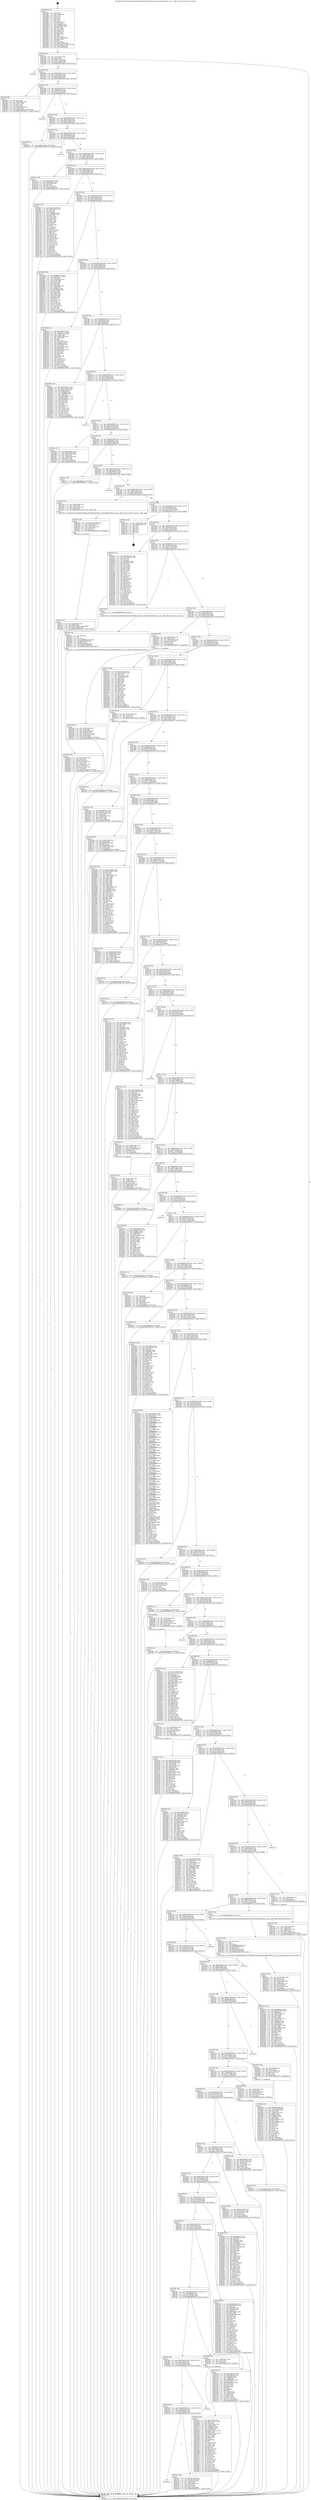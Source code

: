 digraph "0x401880" {
  label = "0x401880 (/mnt/c/Users/mathe/Desktop/tcc/POCII/binaries/extr_linuxtoolsperfutilsort.c_sort__iaddr_cmp_Final-ollvm.out::main(0))"
  labelloc = "t"
  node[shape=record]

  Entry [label="",width=0.3,height=0.3,shape=circle,fillcolor=black,style=filled]
  "0x4018ef" [label="{
     0x4018ef [32]\l
     | [instrs]\l
     &nbsp;&nbsp;0x4018ef \<+6\>: mov -0xc0(%rbp),%eax\l
     &nbsp;&nbsp;0x4018f5 \<+2\>: mov %eax,%ecx\l
     &nbsp;&nbsp;0x4018f7 \<+6\>: sub $0x8027ec61,%ecx\l
     &nbsp;&nbsp;0x4018fd \<+6\>: mov %eax,-0xd4(%rbp)\l
     &nbsp;&nbsp;0x401903 \<+6\>: mov %ecx,-0xd8(%rbp)\l
     &nbsp;&nbsp;0x401909 \<+6\>: je 0000000000402f4c \<main+0x16cc\>\l
  }"]
  "0x402f4c" [label="{
     0x402f4c\l
  }", style=dashed]
  "0x40190f" [label="{
     0x40190f [28]\l
     | [instrs]\l
     &nbsp;&nbsp;0x40190f \<+5\>: jmp 0000000000401914 \<main+0x94\>\l
     &nbsp;&nbsp;0x401914 \<+6\>: mov -0xd4(%rbp),%eax\l
     &nbsp;&nbsp;0x40191a \<+5\>: sub $0x842bea2a,%eax\l
     &nbsp;&nbsp;0x40191f \<+6\>: mov %eax,-0xdc(%rbp)\l
     &nbsp;&nbsp;0x401925 \<+6\>: je 0000000000402efd \<main+0x167d\>\l
  }"]
  Exit [label="",width=0.3,height=0.3,shape=circle,fillcolor=black,style=filled,peripheries=2]
  "0x402efd" [label="{
     0x402efd [34]\l
     | [instrs]\l
     &nbsp;&nbsp;0x402efd \<+2\>: xor %eax,%eax\l
     &nbsp;&nbsp;0x402eff \<+4\>: mov -0x40(%rbp),%rcx\l
     &nbsp;&nbsp;0x402f03 \<+2\>: mov (%rcx),%edx\l
     &nbsp;&nbsp;0x402f05 \<+3\>: sub $0x1,%eax\l
     &nbsp;&nbsp;0x402f08 \<+2\>: sub %eax,%edx\l
     &nbsp;&nbsp;0x402f0a \<+4\>: mov -0x40(%rbp),%rcx\l
     &nbsp;&nbsp;0x402f0e \<+2\>: mov %edx,(%rcx)\l
     &nbsp;&nbsp;0x402f10 \<+10\>: movl $0x790c5a2c,-0xc0(%rbp)\l
     &nbsp;&nbsp;0x402f1a \<+5\>: jmp 000000000040331c \<main+0x1a9c\>\l
  }"]
  "0x40192b" [label="{
     0x40192b [28]\l
     | [instrs]\l
     &nbsp;&nbsp;0x40192b \<+5\>: jmp 0000000000401930 \<main+0xb0\>\l
     &nbsp;&nbsp;0x401930 \<+6\>: mov -0xd4(%rbp),%eax\l
     &nbsp;&nbsp;0x401936 \<+5\>: sub $0x8d970734,%eax\l
     &nbsp;&nbsp;0x40193b \<+6\>: mov %eax,-0xe0(%rbp)\l
     &nbsp;&nbsp;0x401941 \<+6\>: je 000000000040329b \<main+0x1a1b\>\l
  }"]
  "0x402f2e" [label="{
     0x402f2e [15]\l
     | [instrs]\l
     &nbsp;&nbsp;0x402f2e \<+10\>: movl $0x7a4648c3,-0xc0(%rbp)\l
     &nbsp;&nbsp;0x402f38 \<+5\>: jmp 000000000040331c \<main+0x1a9c\>\l
  }"]
  "0x40329b" [label="{
     0x40329b\l
  }", style=dashed]
  "0x401947" [label="{
     0x401947 [28]\l
     | [instrs]\l
     &nbsp;&nbsp;0x401947 \<+5\>: jmp 000000000040194c \<main+0xcc\>\l
     &nbsp;&nbsp;0x40194c \<+6\>: mov -0xd4(%rbp),%eax\l
     &nbsp;&nbsp;0x401952 \<+5\>: sub $0x95a268e4,%eax\l
     &nbsp;&nbsp;0x401957 \<+6\>: mov %eax,-0xe4(%rbp)\l
     &nbsp;&nbsp;0x40195d \<+6\>: je 000000000040295d \<main+0x10dd\>\l
  }"]
  "0x402eee" [label="{
     0x402eee [15]\l
     | [instrs]\l
     &nbsp;&nbsp;0x402eee \<+10\>: movl $0x842bea2a,-0xc0(%rbp)\l
     &nbsp;&nbsp;0x402ef8 \<+5\>: jmp 000000000040331c \<main+0x1a9c\>\l
  }"]
  "0x40295d" [label="{
     0x40295d [15]\l
     | [instrs]\l
     &nbsp;&nbsp;0x40295d \<+10\>: movl $0xb115c544,-0xc0(%rbp)\l
     &nbsp;&nbsp;0x402967 \<+5\>: jmp 000000000040331c \<main+0x1a9c\>\l
  }"]
  "0x401963" [label="{
     0x401963 [28]\l
     | [instrs]\l
     &nbsp;&nbsp;0x401963 \<+5\>: jmp 0000000000401968 \<main+0xe8\>\l
     &nbsp;&nbsp;0x401968 \<+6\>: mov -0xd4(%rbp),%eax\l
     &nbsp;&nbsp;0x40196e \<+5\>: sub $0x9634956f,%eax\l
     &nbsp;&nbsp;0x401973 \<+6\>: mov %eax,-0xe8(%rbp)\l
     &nbsp;&nbsp;0x401979 \<+6\>: je 0000000000403304 \<main+0x1a84\>\l
  }"]
  "0x402dfc" [label="{
     0x402dfc [165]\l
     | [instrs]\l
     &nbsp;&nbsp;0x402dfc \<+5\>: mov $0xa79833a,%ecx\l
     &nbsp;&nbsp;0x402e01 \<+5\>: mov $0x251912c9,%edx\l
     &nbsp;&nbsp;0x402e06 \<+3\>: mov $0x1,%sil\l
     &nbsp;&nbsp;0x402e09 \<+4\>: mov -0x40(%rbp),%rax\l
     &nbsp;&nbsp;0x402e0d \<+6\>: movl $0x0,(%rax)\l
     &nbsp;&nbsp;0x402e13 \<+8\>: mov 0x40605c,%r8d\l
     &nbsp;&nbsp;0x402e1b \<+8\>: mov 0x406060,%r9d\l
     &nbsp;&nbsp;0x402e23 \<+3\>: mov %r8d,%r10d\l
     &nbsp;&nbsp;0x402e26 \<+7\>: add $0x9d7422a2,%r10d\l
     &nbsp;&nbsp;0x402e2d \<+4\>: sub $0x1,%r10d\l
     &nbsp;&nbsp;0x402e31 \<+7\>: sub $0x9d7422a2,%r10d\l
     &nbsp;&nbsp;0x402e38 \<+4\>: imul %r10d,%r8d\l
     &nbsp;&nbsp;0x402e3c \<+4\>: and $0x1,%r8d\l
     &nbsp;&nbsp;0x402e40 \<+4\>: cmp $0x0,%r8d\l
     &nbsp;&nbsp;0x402e44 \<+4\>: sete %r11b\l
     &nbsp;&nbsp;0x402e48 \<+4\>: cmp $0xa,%r9d\l
     &nbsp;&nbsp;0x402e4c \<+3\>: setl %bl\l
     &nbsp;&nbsp;0x402e4f \<+3\>: mov %r11b,%r14b\l
     &nbsp;&nbsp;0x402e52 \<+4\>: xor $0xff,%r14b\l
     &nbsp;&nbsp;0x402e56 \<+3\>: mov %bl,%r15b\l
     &nbsp;&nbsp;0x402e59 \<+4\>: xor $0xff,%r15b\l
     &nbsp;&nbsp;0x402e5d \<+4\>: xor $0x1,%sil\l
     &nbsp;&nbsp;0x402e61 \<+3\>: mov %r14b,%r12b\l
     &nbsp;&nbsp;0x402e64 \<+4\>: and $0xff,%r12b\l
     &nbsp;&nbsp;0x402e68 \<+3\>: and %sil,%r11b\l
     &nbsp;&nbsp;0x402e6b \<+3\>: mov %r15b,%r13b\l
     &nbsp;&nbsp;0x402e6e \<+4\>: and $0xff,%r13b\l
     &nbsp;&nbsp;0x402e72 \<+3\>: and %sil,%bl\l
     &nbsp;&nbsp;0x402e75 \<+3\>: or %r11b,%r12b\l
     &nbsp;&nbsp;0x402e78 \<+3\>: or %bl,%r13b\l
     &nbsp;&nbsp;0x402e7b \<+3\>: xor %r13b,%r12b\l
     &nbsp;&nbsp;0x402e7e \<+3\>: or %r15b,%r14b\l
     &nbsp;&nbsp;0x402e81 \<+4\>: xor $0xff,%r14b\l
     &nbsp;&nbsp;0x402e85 \<+4\>: or $0x1,%sil\l
     &nbsp;&nbsp;0x402e89 \<+3\>: and %sil,%r14b\l
     &nbsp;&nbsp;0x402e8c \<+3\>: or %r14b,%r12b\l
     &nbsp;&nbsp;0x402e8f \<+4\>: test $0x1,%r12b\l
     &nbsp;&nbsp;0x402e93 \<+3\>: cmovne %edx,%ecx\l
     &nbsp;&nbsp;0x402e96 \<+6\>: mov %ecx,-0xc0(%rbp)\l
     &nbsp;&nbsp;0x402e9c \<+5\>: jmp 000000000040331c \<main+0x1a9c\>\l
  }"]
  "0x403304" [label="{
     0x403304\l
  }", style=dashed]
  "0x40197f" [label="{
     0x40197f [28]\l
     | [instrs]\l
     &nbsp;&nbsp;0x40197f \<+5\>: jmp 0000000000401984 \<main+0x104\>\l
     &nbsp;&nbsp;0x401984 \<+6\>: mov -0xd4(%rbp),%eax\l
     &nbsp;&nbsp;0x40198a \<+5\>: sub $0x9ac3991e,%eax\l
     &nbsp;&nbsp;0x40198f \<+6\>: mov %eax,-0xec(%rbp)\l
     &nbsp;&nbsp;0x401995 \<+6\>: je 0000000000402235 \<main+0x9b5\>\l
  }"]
  "0x402d26" [label="{
     0x402d26 [15]\l
     | [instrs]\l
     &nbsp;&nbsp;0x402d26 \<+10\>: movl $0x2cc5a631,-0xc0(%rbp)\l
     &nbsp;&nbsp;0x402d30 \<+5\>: jmp 000000000040331c \<main+0x1a9c\>\l
  }"]
  "0x402235" [label="{
     0x402235 [30]\l
     | [instrs]\l
     &nbsp;&nbsp;0x402235 \<+5\>: mov $0x61ed59d7,%eax\l
     &nbsp;&nbsp;0x40223a \<+5\>: mov $0x4f908c2,%ecx\l
     &nbsp;&nbsp;0x40223f \<+3\>: mov -0x35(%rbp),%dl\l
     &nbsp;&nbsp;0x402242 \<+3\>: test $0x1,%dl\l
     &nbsp;&nbsp;0x402245 \<+3\>: cmovne %ecx,%eax\l
     &nbsp;&nbsp;0x402248 \<+6\>: mov %eax,-0xc0(%rbp)\l
     &nbsp;&nbsp;0x40224e \<+5\>: jmp 000000000040331c \<main+0x1a9c\>\l
  }"]
  "0x40199b" [label="{
     0x40199b [28]\l
     | [instrs]\l
     &nbsp;&nbsp;0x40199b \<+5\>: jmp 00000000004019a0 \<main+0x120\>\l
     &nbsp;&nbsp;0x4019a0 \<+6\>: mov -0xd4(%rbp),%eax\l
     &nbsp;&nbsp;0x4019a6 \<+5\>: sub $0x9f41f44b,%eax\l
     &nbsp;&nbsp;0x4019ab \<+6\>: mov %eax,-0xf0(%rbp)\l
     &nbsp;&nbsp;0x4019b1 \<+6\>: je 00000000004026f2 \<main+0xe72\>\l
  }"]
  "0x40202b" [label="{
     0x40202b\l
  }", style=dashed]
  "0x4026f2" [label="{
     0x4026f2 [137]\l
     | [instrs]\l
     &nbsp;&nbsp;0x4026f2 \<+5\>: mov $0x423ae05f,%eax\l
     &nbsp;&nbsp;0x4026f7 \<+5\>: mov $0x304fc3e,%ecx\l
     &nbsp;&nbsp;0x4026fc \<+2\>: mov $0x1,%dl\l
     &nbsp;&nbsp;0x4026fe \<+2\>: xor %esi,%esi\l
     &nbsp;&nbsp;0x402700 \<+7\>: mov 0x40605c,%edi\l
     &nbsp;&nbsp;0x402707 \<+8\>: mov 0x406060,%r8d\l
     &nbsp;&nbsp;0x40270f \<+3\>: sub $0x1,%esi\l
     &nbsp;&nbsp;0x402712 \<+3\>: mov %edi,%r9d\l
     &nbsp;&nbsp;0x402715 \<+3\>: add %esi,%r9d\l
     &nbsp;&nbsp;0x402718 \<+4\>: imul %r9d,%edi\l
     &nbsp;&nbsp;0x40271c \<+3\>: and $0x1,%edi\l
     &nbsp;&nbsp;0x40271f \<+3\>: cmp $0x0,%edi\l
     &nbsp;&nbsp;0x402722 \<+4\>: sete %r10b\l
     &nbsp;&nbsp;0x402726 \<+4\>: cmp $0xa,%r8d\l
     &nbsp;&nbsp;0x40272a \<+4\>: setl %r11b\l
     &nbsp;&nbsp;0x40272e \<+3\>: mov %r10b,%bl\l
     &nbsp;&nbsp;0x402731 \<+3\>: xor $0xff,%bl\l
     &nbsp;&nbsp;0x402734 \<+3\>: mov %r11b,%r14b\l
     &nbsp;&nbsp;0x402737 \<+4\>: xor $0xff,%r14b\l
     &nbsp;&nbsp;0x40273b \<+3\>: xor $0x0,%dl\l
     &nbsp;&nbsp;0x40273e \<+3\>: mov %bl,%r15b\l
     &nbsp;&nbsp;0x402741 \<+4\>: and $0x0,%r15b\l
     &nbsp;&nbsp;0x402745 \<+3\>: and %dl,%r10b\l
     &nbsp;&nbsp;0x402748 \<+3\>: mov %r14b,%r12b\l
     &nbsp;&nbsp;0x40274b \<+4\>: and $0x0,%r12b\l
     &nbsp;&nbsp;0x40274f \<+3\>: and %dl,%r11b\l
     &nbsp;&nbsp;0x402752 \<+3\>: or %r10b,%r15b\l
     &nbsp;&nbsp;0x402755 \<+3\>: or %r11b,%r12b\l
     &nbsp;&nbsp;0x402758 \<+3\>: xor %r12b,%r15b\l
     &nbsp;&nbsp;0x40275b \<+3\>: or %r14b,%bl\l
     &nbsp;&nbsp;0x40275e \<+3\>: xor $0xff,%bl\l
     &nbsp;&nbsp;0x402761 \<+3\>: or $0x0,%dl\l
     &nbsp;&nbsp;0x402764 \<+2\>: and %dl,%bl\l
     &nbsp;&nbsp;0x402766 \<+3\>: or %bl,%r15b\l
     &nbsp;&nbsp;0x402769 \<+4\>: test $0x1,%r15b\l
     &nbsp;&nbsp;0x40276d \<+3\>: cmovne %ecx,%eax\l
     &nbsp;&nbsp;0x402770 \<+6\>: mov %eax,-0xc0(%rbp)\l
     &nbsp;&nbsp;0x402776 \<+5\>: jmp 000000000040331c \<main+0x1a9c\>\l
  }"]
  "0x4019b7" [label="{
     0x4019b7 [28]\l
     | [instrs]\l
     &nbsp;&nbsp;0x4019b7 \<+5\>: jmp 00000000004019bc \<main+0x13c\>\l
     &nbsp;&nbsp;0x4019bc \<+6\>: mov -0xd4(%rbp),%eax\l
     &nbsp;&nbsp;0x4019c2 \<+5\>: sub $0xa40d91bb,%eax\l
     &nbsp;&nbsp;0x4019c7 \<+6\>: mov %eax,-0xf4(%rbp)\l
     &nbsp;&nbsp;0x4019cd \<+6\>: je 0000000000402bdb \<main+0x135b\>\l
  }"]
  "0x402ce2" [label="{
     0x402ce2 [39]\l
     | [instrs]\l
     &nbsp;&nbsp;0x402ce2 \<+5\>: mov $0x322e1ef5,%eax\l
     &nbsp;&nbsp;0x402ce7 \<+5\>: mov $0x7807196b,%ecx\l
     &nbsp;&nbsp;0x402cec \<+4\>: mov -0x48(%rbp),%rdx\l
     &nbsp;&nbsp;0x402cf0 \<+2\>: mov (%rdx),%esi\l
     &nbsp;&nbsp;0x402cf2 \<+7\>: mov -0xa0(%rbp),%rdx\l
     &nbsp;&nbsp;0x402cf9 \<+2\>: cmp (%rdx),%esi\l
     &nbsp;&nbsp;0x402cfb \<+3\>: cmovl %ecx,%eax\l
     &nbsp;&nbsp;0x402cfe \<+6\>: mov %eax,-0xc0(%rbp)\l
     &nbsp;&nbsp;0x402d04 \<+5\>: jmp 000000000040331c \<main+0x1a9c\>\l
  }"]
  "0x402bdb" [label="{
     0x402bdb [109]\l
     | [instrs]\l
     &nbsp;&nbsp;0x402bdb \<+5\>: mov $0x8d970734,%eax\l
     &nbsp;&nbsp;0x402be0 \<+5\>: mov $0xf984277f,%ecx\l
     &nbsp;&nbsp;0x402be5 \<+2\>: xor %edx,%edx\l
     &nbsp;&nbsp;0x402be7 \<+4\>: mov -0x58(%rbp),%rsi\l
     &nbsp;&nbsp;0x402beb \<+2\>: mov (%rsi),%edi\l
     &nbsp;&nbsp;0x402bed \<+3\>: mov %edx,%r8d\l
     &nbsp;&nbsp;0x402bf0 \<+4\>: sub $0x1,%r8d\l
     &nbsp;&nbsp;0x402bf4 \<+3\>: sub %r8d,%edi\l
     &nbsp;&nbsp;0x402bf7 \<+4\>: mov -0x58(%rbp),%rsi\l
     &nbsp;&nbsp;0x402bfb \<+2\>: mov %edi,(%rsi)\l
     &nbsp;&nbsp;0x402bfd \<+7\>: mov 0x40605c,%edi\l
     &nbsp;&nbsp;0x402c04 \<+8\>: mov 0x406060,%r8d\l
     &nbsp;&nbsp;0x402c0c \<+3\>: sub $0x1,%edx\l
     &nbsp;&nbsp;0x402c0f \<+3\>: mov %edi,%r9d\l
     &nbsp;&nbsp;0x402c12 \<+3\>: add %edx,%r9d\l
     &nbsp;&nbsp;0x402c15 \<+4\>: imul %r9d,%edi\l
     &nbsp;&nbsp;0x402c19 \<+3\>: and $0x1,%edi\l
     &nbsp;&nbsp;0x402c1c \<+3\>: cmp $0x0,%edi\l
     &nbsp;&nbsp;0x402c1f \<+4\>: sete %r10b\l
     &nbsp;&nbsp;0x402c23 \<+4\>: cmp $0xa,%r8d\l
     &nbsp;&nbsp;0x402c27 \<+4\>: setl %r11b\l
     &nbsp;&nbsp;0x402c2b \<+3\>: mov %r10b,%bl\l
     &nbsp;&nbsp;0x402c2e \<+3\>: and %r11b,%bl\l
     &nbsp;&nbsp;0x402c31 \<+3\>: xor %r11b,%r10b\l
     &nbsp;&nbsp;0x402c34 \<+3\>: or %r10b,%bl\l
     &nbsp;&nbsp;0x402c37 \<+3\>: test $0x1,%bl\l
     &nbsp;&nbsp;0x402c3a \<+3\>: cmovne %ecx,%eax\l
     &nbsp;&nbsp;0x402c3d \<+6\>: mov %eax,-0xc0(%rbp)\l
     &nbsp;&nbsp;0x402c43 \<+5\>: jmp 000000000040331c \<main+0x1a9c\>\l
  }"]
  "0x4019d3" [label="{
     0x4019d3 [28]\l
     | [instrs]\l
     &nbsp;&nbsp;0x4019d3 \<+5\>: jmp 00000000004019d8 \<main+0x158\>\l
     &nbsp;&nbsp;0x4019d8 \<+6\>: mov -0xd4(%rbp),%eax\l
     &nbsp;&nbsp;0x4019de \<+5\>: sub $0xa5bea508,%eax\l
     &nbsp;&nbsp;0x4019e3 \<+6\>: mov %eax,-0xf8(%rbp)\l
     &nbsp;&nbsp;0x4019e9 \<+6\>: je 00000000004024df \<main+0xc5f\>\l
  }"]
  "0x40200f" [label="{
     0x40200f [28]\l
     | [instrs]\l
     &nbsp;&nbsp;0x40200f \<+5\>: jmp 0000000000402014 \<main+0x794\>\l
     &nbsp;&nbsp;0x402014 \<+6\>: mov -0xd4(%rbp),%eax\l
     &nbsp;&nbsp;0x40201a \<+5\>: sub $0x7fa8e40a,%eax\l
     &nbsp;&nbsp;0x40201f \<+6\>: mov %eax,-0x1dc(%rbp)\l
     &nbsp;&nbsp;0x402025 \<+6\>: je 0000000000402ce2 \<main+0x1462\>\l
  }"]
  "0x4024df" [label="{
     0x4024df [125]\l
     | [instrs]\l
     &nbsp;&nbsp;0x4024df \<+5\>: mov $0xae7bd92a,%eax\l
     &nbsp;&nbsp;0x4024e4 \<+5\>: mov $0x36cb1178,%ecx\l
     &nbsp;&nbsp;0x4024e9 \<+4\>: mov -0x80(%rbp),%rdx\l
     &nbsp;&nbsp;0x4024ed \<+2\>: mov (%rdx),%esi\l
     &nbsp;&nbsp;0x4024ef \<+7\>: mov -0x88(%rbp),%rdx\l
     &nbsp;&nbsp;0x4024f6 \<+2\>: cmp (%rdx),%esi\l
     &nbsp;&nbsp;0x4024f8 \<+4\>: setl %dil\l
     &nbsp;&nbsp;0x4024fc \<+4\>: and $0x1,%dil\l
     &nbsp;&nbsp;0x402500 \<+4\>: mov %dil,-0x2d(%rbp)\l
     &nbsp;&nbsp;0x402504 \<+7\>: mov 0x40605c,%esi\l
     &nbsp;&nbsp;0x40250b \<+8\>: mov 0x406060,%r8d\l
     &nbsp;&nbsp;0x402513 \<+3\>: mov %esi,%r9d\l
     &nbsp;&nbsp;0x402516 \<+7\>: sub $0xe05fcaa5,%r9d\l
     &nbsp;&nbsp;0x40251d \<+4\>: sub $0x1,%r9d\l
     &nbsp;&nbsp;0x402521 \<+7\>: add $0xe05fcaa5,%r9d\l
     &nbsp;&nbsp;0x402528 \<+4\>: imul %r9d,%esi\l
     &nbsp;&nbsp;0x40252c \<+3\>: and $0x1,%esi\l
     &nbsp;&nbsp;0x40252f \<+3\>: cmp $0x0,%esi\l
     &nbsp;&nbsp;0x402532 \<+4\>: sete %dil\l
     &nbsp;&nbsp;0x402536 \<+4\>: cmp $0xa,%r8d\l
     &nbsp;&nbsp;0x40253a \<+4\>: setl %r10b\l
     &nbsp;&nbsp;0x40253e \<+3\>: mov %dil,%r11b\l
     &nbsp;&nbsp;0x402541 \<+3\>: and %r10b,%r11b\l
     &nbsp;&nbsp;0x402544 \<+3\>: xor %r10b,%dil\l
     &nbsp;&nbsp;0x402547 \<+3\>: or %dil,%r11b\l
     &nbsp;&nbsp;0x40254a \<+4\>: test $0x1,%r11b\l
     &nbsp;&nbsp;0x40254e \<+3\>: cmovne %ecx,%eax\l
     &nbsp;&nbsp;0x402551 \<+6\>: mov %eax,-0xc0(%rbp)\l
     &nbsp;&nbsp;0x402557 \<+5\>: jmp 000000000040331c \<main+0x1a9c\>\l
  }"]
  "0x4019ef" [label="{
     0x4019ef [28]\l
     | [instrs]\l
     &nbsp;&nbsp;0x4019ef \<+5\>: jmp 00000000004019f4 \<main+0x174\>\l
     &nbsp;&nbsp;0x4019f4 \<+6\>: mov -0xd4(%rbp),%eax\l
     &nbsp;&nbsp;0x4019fa \<+5\>: sub $0xab083eab,%eax\l
     &nbsp;&nbsp;0x4019ff \<+6\>: mov %eax,-0xfc(%rbp)\l
     &nbsp;&nbsp;0x401a05 \<+6\>: je 0000000000402ff3 \<main+0x1773\>\l
  }"]
  "0x40322e" [label="{
     0x40322e\l
  }", style=dashed]
  "0x402ff3" [label="{
     0x402ff3 [109]\l
     | [instrs]\l
     &nbsp;&nbsp;0x402ff3 \<+5\>: mov $0xbbdbb337,%eax\l
     &nbsp;&nbsp;0x402ff8 \<+5\>: mov $0x1173e34e,%ecx\l
     &nbsp;&nbsp;0x402ffd \<+7\>: mov -0xb8(%rbp),%rdx\l
     &nbsp;&nbsp;0x403004 \<+6\>: movl $0x0,(%rdx)\l
     &nbsp;&nbsp;0x40300a \<+7\>: mov 0x40605c,%esi\l
     &nbsp;&nbsp;0x403011 \<+7\>: mov 0x406060,%edi\l
     &nbsp;&nbsp;0x403018 \<+3\>: mov %esi,%r8d\l
     &nbsp;&nbsp;0x40301b \<+7\>: sub $0x848d055c,%r8d\l
     &nbsp;&nbsp;0x403022 \<+4\>: sub $0x1,%r8d\l
     &nbsp;&nbsp;0x403026 \<+7\>: add $0x848d055c,%r8d\l
     &nbsp;&nbsp;0x40302d \<+4\>: imul %r8d,%esi\l
     &nbsp;&nbsp;0x403031 \<+3\>: and $0x1,%esi\l
     &nbsp;&nbsp;0x403034 \<+3\>: cmp $0x0,%esi\l
     &nbsp;&nbsp;0x403037 \<+4\>: sete %r9b\l
     &nbsp;&nbsp;0x40303b \<+3\>: cmp $0xa,%edi\l
     &nbsp;&nbsp;0x40303e \<+4\>: setl %r10b\l
     &nbsp;&nbsp;0x403042 \<+3\>: mov %r9b,%r11b\l
     &nbsp;&nbsp;0x403045 \<+3\>: and %r10b,%r11b\l
     &nbsp;&nbsp;0x403048 \<+3\>: xor %r10b,%r9b\l
     &nbsp;&nbsp;0x40304b \<+3\>: or %r9b,%r11b\l
     &nbsp;&nbsp;0x40304e \<+4\>: test $0x1,%r11b\l
     &nbsp;&nbsp;0x403052 \<+3\>: cmovne %ecx,%eax\l
     &nbsp;&nbsp;0x403055 \<+6\>: mov %eax,-0xc0(%rbp)\l
     &nbsp;&nbsp;0x40305b \<+5\>: jmp 000000000040331c \<main+0x1a9c\>\l
  }"]
  "0x401a0b" [label="{
     0x401a0b [28]\l
     | [instrs]\l
     &nbsp;&nbsp;0x401a0b \<+5\>: jmp 0000000000401a10 \<main+0x190\>\l
     &nbsp;&nbsp;0x401a10 \<+6\>: mov -0xd4(%rbp),%eax\l
     &nbsp;&nbsp;0x401a16 \<+5\>: sub $0xae7bd92a,%eax\l
     &nbsp;&nbsp;0x401a1b \<+6\>: mov %eax,-0x100(%rbp)\l
     &nbsp;&nbsp;0x401a21 \<+6\>: je 00000000004031cd \<main+0x194d\>\l
  }"]
  "0x401ff3" [label="{
     0x401ff3 [28]\l
     | [instrs]\l
     &nbsp;&nbsp;0x401ff3 \<+5\>: jmp 0000000000401ff8 \<main+0x778\>\l
     &nbsp;&nbsp;0x401ff8 \<+6\>: mov -0xd4(%rbp),%eax\l
     &nbsp;&nbsp;0x401ffe \<+5\>: sub $0x7e3c8929,%eax\l
     &nbsp;&nbsp;0x402003 \<+6\>: mov %eax,-0x1d8(%rbp)\l
     &nbsp;&nbsp;0x402009 \<+6\>: je 000000000040322e \<main+0x19ae\>\l
  }"]
  "0x4031cd" [label="{
     0x4031cd\l
  }", style=dashed]
  "0x401a27" [label="{
     0x401a27 [28]\l
     | [instrs]\l
     &nbsp;&nbsp;0x401a27 \<+5\>: jmp 0000000000401a2c \<main+0x1ac\>\l
     &nbsp;&nbsp;0x401a2c \<+6\>: mov -0xd4(%rbp),%eax\l
     &nbsp;&nbsp;0x401a32 \<+5\>: sub $0xb115c544,%eax\l
     &nbsp;&nbsp;0x401a37 \<+6\>: mov %eax,-0x104(%rbp)\l
     &nbsp;&nbsp;0x401a3d \<+6\>: je 00000000004023ce \<main+0xb4e\>\l
  }"]
  "0x402dea" [label="{
     0x402dea [18]\l
     | [instrs]\l
     &nbsp;&nbsp;0x402dea \<+7\>: mov -0x98(%rbp),%rax\l
     &nbsp;&nbsp;0x402df1 \<+3\>: mov (%rax),%rax\l
     &nbsp;&nbsp;0x402df4 \<+3\>: mov %rax,%rdi\l
     &nbsp;&nbsp;0x402df7 \<+5\>: call 0000000000401030 \<free@plt\>\l
     | [calls]\l
     &nbsp;&nbsp;0x401030 \{1\} (unknown)\l
  }"]
  "0x4023ce" [label="{
     0x4023ce [42]\l
     | [instrs]\l
     &nbsp;&nbsp;0x4023ce \<+5\>: mov $0x5ca92307,%eax\l
     &nbsp;&nbsp;0x4023d3 \<+5\>: mov $0xd32f4d6,%ecx\l
     &nbsp;&nbsp;0x4023d8 \<+7\>: mov -0x90(%rbp),%rdx\l
     &nbsp;&nbsp;0x4023df \<+2\>: mov (%rdx),%esi\l
     &nbsp;&nbsp;0x4023e1 \<+7\>: mov -0xa0(%rbp),%rdx\l
     &nbsp;&nbsp;0x4023e8 \<+2\>: cmp (%rdx),%esi\l
     &nbsp;&nbsp;0x4023ea \<+3\>: cmovl %ecx,%eax\l
     &nbsp;&nbsp;0x4023ed \<+6\>: mov %eax,-0xc0(%rbp)\l
     &nbsp;&nbsp;0x4023f3 \<+5\>: jmp 000000000040331c \<main+0x1a9c\>\l
  }"]
  "0x401a43" [label="{
     0x401a43 [28]\l
     | [instrs]\l
     &nbsp;&nbsp;0x401a43 \<+5\>: jmp 0000000000401a48 \<main+0x1c8\>\l
     &nbsp;&nbsp;0x401a48 \<+6\>: mov -0xd4(%rbp),%eax\l
     &nbsp;&nbsp;0x401a4e \<+5\>: sub $0xbb8823b3,%eax\l
     &nbsp;&nbsp;0x401a53 \<+6\>: mov %eax,-0x108(%rbp)\l
     &nbsp;&nbsp;0x401a59 \<+6\>: je 0000000000402c57 \<main+0x13d7\>\l
  }"]
  "0x402cc3" [label="{
     0x402cc3 [31]\l
     | [instrs]\l
     &nbsp;&nbsp;0x402cc3 \<+4\>: mov -0x48(%rbp),%rdi\l
     &nbsp;&nbsp;0x402cc7 \<+6\>: movl $0x0,(%rdi)\l
     &nbsp;&nbsp;0x402ccd \<+10\>: movl $0x7fa8e40a,-0xc0(%rbp)\l
     &nbsp;&nbsp;0x402cd7 \<+6\>: mov %eax,-0x1e8(%rbp)\l
     &nbsp;&nbsp;0x402cdd \<+5\>: jmp 000000000040331c \<main+0x1a9c\>\l
  }"]
  "0x402c57" [label="{
     0x402c57 [15]\l
     | [instrs]\l
     &nbsp;&nbsp;0x402c57 \<+10\>: movl $0xea86f52d,-0xc0(%rbp)\l
     &nbsp;&nbsp;0x402c61 \<+5\>: jmp 000000000040331c \<main+0x1a9c\>\l
  }"]
  "0x401a5f" [label="{
     0x401a5f [28]\l
     | [instrs]\l
     &nbsp;&nbsp;0x401a5f \<+5\>: jmp 0000000000401a64 \<main+0x1e4\>\l
     &nbsp;&nbsp;0x401a64 \<+6\>: mov -0xd4(%rbp),%eax\l
     &nbsp;&nbsp;0x401a6a \<+5\>: sub $0xbbdbb337,%eax\l
     &nbsp;&nbsp;0x401a6f \<+6\>: mov %eax,-0x10c(%rbp)\l
     &nbsp;&nbsp;0x401a75 \<+6\>: je 00000000004032e8 \<main+0x1a68\>\l
  }"]
  "0x402ca6" [label="{
     0x402ca6 [29]\l
     | [instrs]\l
     &nbsp;&nbsp;0x402ca6 \<+10\>: movabs $0x4040b6,%rdi\l
     &nbsp;&nbsp;0x402cb0 \<+4\>: mov -0x50(%rbp),%rsi\l
     &nbsp;&nbsp;0x402cb4 \<+2\>: mov %eax,(%rsi)\l
     &nbsp;&nbsp;0x402cb6 \<+4\>: mov -0x50(%rbp),%rsi\l
     &nbsp;&nbsp;0x402cba \<+2\>: mov (%rsi),%esi\l
     &nbsp;&nbsp;0x402cbc \<+2\>: mov $0x0,%al\l
     &nbsp;&nbsp;0x402cbe \<+5\>: call 0000000000401040 \<printf@plt\>\l
     | [calls]\l
     &nbsp;&nbsp;0x401040 \{1\} (unknown)\l
  }"]
  "0x4032e8" [label="{
     0x4032e8\l
  }", style=dashed]
  "0x401a7b" [label="{
     0x401a7b [28]\l
     | [instrs]\l
     &nbsp;&nbsp;0x401a7b \<+5\>: jmp 0000000000401a80 \<main+0x200\>\l
     &nbsp;&nbsp;0x401a80 \<+6\>: mov -0xd4(%rbp),%eax\l
     &nbsp;&nbsp;0x401a86 \<+5\>: sub $0xbccbadd5,%eax\l
     &nbsp;&nbsp;0x401a8b \<+6\>: mov %eax,-0x110(%rbp)\l
     &nbsp;&nbsp;0x401a91 \<+6\>: je 0000000000402c90 \<main+0x1410\>\l
  }"]
  "0x402b22" [label="{
     0x402b22 [48]\l
     | [instrs]\l
     &nbsp;&nbsp;0x402b22 \<+6\>: mov -0x1e4(%rbp),%ecx\l
     &nbsp;&nbsp;0x402b28 \<+3\>: imul %eax,%ecx\l
     &nbsp;&nbsp;0x402b2b \<+3\>: movslq %ecx,%rsi\l
     &nbsp;&nbsp;0x402b2e \<+4\>: mov -0x70(%rbp),%rdi\l
     &nbsp;&nbsp;0x402b32 \<+3\>: mov (%rdi),%rdi\l
     &nbsp;&nbsp;0x402b35 \<+4\>: mov -0x68(%rbp),%r8\l
     &nbsp;&nbsp;0x402b39 \<+3\>: movslq (%r8),%r8\l
     &nbsp;&nbsp;0x402b3c \<+4\>: mov (%rdi,%r8,8),%rdi\l
     &nbsp;&nbsp;0x402b40 \<+3\>: mov %rsi,(%rdi)\l
     &nbsp;&nbsp;0x402b43 \<+10\>: movl $0xd31c2a90,-0xc0(%rbp)\l
     &nbsp;&nbsp;0x402b4d \<+5\>: jmp 000000000040331c \<main+0x1a9c\>\l
  }"]
  "0x402c90" [label="{
     0x402c90 [22]\l
     | [instrs]\l
     &nbsp;&nbsp;0x402c90 \<+7\>: mov -0x98(%rbp),%rax\l
     &nbsp;&nbsp;0x402c97 \<+3\>: mov (%rax),%rdi\l
     &nbsp;&nbsp;0x402c9a \<+4\>: mov -0x70(%rbp),%rax\l
     &nbsp;&nbsp;0x402c9e \<+3\>: mov (%rax),%rsi\l
     &nbsp;&nbsp;0x402ca1 \<+5\>: call 00000000004015f0 \<sort__iaddr_cmp\>\l
     | [calls]\l
     &nbsp;&nbsp;0x4015f0 \{1\} (/mnt/c/Users/mathe/Desktop/tcc/POCII/binaries/extr_linuxtoolsperfutilsort.c_sort__iaddr_cmp_Final-ollvm.out::sort__iaddr_cmp)\l
  }"]
  "0x401a97" [label="{
     0x401a97 [28]\l
     | [instrs]\l
     &nbsp;&nbsp;0x401a97 \<+5\>: jmp 0000000000401a9c \<main+0x21c\>\l
     &nbsp;&nbsp;0x401a9c \<+6\>: mov -0xd4(%rbp),%eax\l
     &nbsp;&nbsp;0x401aa2 \<+5\>: sub $0xc004d52e,%eax\l
     &nbsp;&nbsp;0x401aa7 \<+6\>: mov %eax,-0x114(%rbp)\l
     &nbsp;&nbsp;0x401aad \<+6\>: je 000000000040312d \<main+0x18ad\>\l
  }"]
  "0x402afa" [label="{
     0x402afa [40]\l
     | [instrs]\l
     &nbsp;&nbsp;0x402afa \<+5\>: mov $0x2,%ecx\l
     &nbsp;&nbsp;0x402aff \<+1\>: cltd\l
     &nbsp;&nbsp;0x402b00 \<+2\>: idiv %ecx\l
     &nbsp;&nbsp;0x402b02 \<+6\>: imul $0xfffffffe,%edx,%ecx\l
     &nbsp;&nbsp;0x402b08 \<+6\>: sub $0xd5f679f8,%ecx\l
     &nbsp;&nbsp;0x402b0e \<+3\>: add $0x1,%ecx\l
     &nbsp;&nbsp;0x402b11 \<+6\>: add $0xd5f679f8,%ecx\l
     &nbsp;&nbsp;0x402b17 \<+6\>: mov %ecx,-0x1e4(%rbp)\l
     &nbsp;&nbsp;0x402b1d \<+5\>: call 0000000000401160 \<next_i\>\l
     | [calls]\l
     &nbsp;&nbsp;0x401160 \{1\} (/mnt/c/Users/mathe/Desktop/tcc/POCII/binaries/extr_linuxtoolsperfutilsort.c_sort__iaddr_cmp_Final-ollvm.out::next_i)\l
  }"]
  "0x40312d" [label="{
     0x40312d [18]\l
     | [instrs]\l
     &nbsp;&nbsp;0x40312d \<+3\>: mov -0x2c(%rbp),%eax\l
     &nbsp;&nbsp;0x403130 \<+4\>: lea -0x28(%rbp),%rsp\l
     &nbsp;&nbsp;0x403134 \<+1\>: pop %rbx\l
     &nbsp;&nbsp;0x403135 \<+2\>: pop %r12\l
     &nbsp;&nbsp;0x403137 \<+2\>: pop %r13\l
     &nbsp;&nbsp;0x403139 \<+2\>: pop %r14\l
     &nbsp;&nbsp;0x40313b \<+2\>: pop %r15\l
     &nbsp;&nbsp;0x40313d \<+1\>: pop %rbp\l
     &nbsp;&nbsp;0x40313e \<+1\>: ret\l
  }"]
  "0x401ab3" [label="{
     0x401ab3 [28]\l
     | [instrs]\l
     &nbsp;&nbsp;0x401ab3 \<+5\>: jmp 0000000000401ab8 \<main+0x238\>\l
     &nbsp;&nbsp;0x401ab8 \<+6\>: mov -0xd4(%rbp),%eax\l
     &nbsp;&nbsp;0x401abe \<+5\>: sub $0xd31c2a90,%eax\l
     &nbsp;&nbsp;0x401ac3 \<+6\>: mov %eax,-0x118(%rbp)\l
     &nbsp;&nbsp;0x401ac9 \<+6\>: je 0000000000402b52 \<main+0x12d2\>\l
  }"]
  "0x402aa6" [label="{
     0x402aa6 [43]\l
     | [instrs]\l
     &nbsp;&nbsp;0x402aa6 \<+4\>: mov -0x70(%rbp),%rdi\l
     &nbsp;&nbsp;0x402aaa \<+3\>: mov (%rdi),%rdi\l
     &nbsp;&nbsp;0x402aad \<+4\>: mov -0x68(%rbp),%rcx\l
     &nbsp;&nbsp;0x402ab1 \<+3\>: movslq (%rcx),%rcx\l
     &nbsp;&nbsp;0x402ab4 \<+4\>: mov %rax,(%rdi,%rcx,8)\l
     &nbsp;&nbsp;0x402ab8 \<+4\>: mov -0x58(%rbp),%rax\l
     &nbsp;&nbsp;0x402abc \<+6\>: movl $0x0,(%rax)\l
     &nbsp;&nbsp;0x402ac2 \<+10\>: movl $0xe1daf4e0,-0xc0(%rbp)\l
     &nbsp;&nbsp;0x402acc \<+5\>: jmp 000000000040331c \<main+0x1a9c\>\l
  }"]
  "0x402b52" [label="{
     0x402b52 [137]\l
     | [instrs]\l
     &nbsp;&nbsp;0x402b52 \<+5\>: mov $0x8d970734,%eax\l
     &nbsp;&nbsp;0x402b57 \<+5\>: mov $0xa40d91bb,%ecx\l
     &nbsp;&nbsp;0x402b5c \<+2\>: mov $0x1,%dl\l
     &nbsp;&nbsp;0x402b5e \<+2\>: xor %esi,%esi\l
     &nbsp;&nbsp;0x402b60 \<+7\>: mov 0x40605c,%edi\l
     &nbsp;&nbsp;0x402b67 \<+8\>: mov 0x406060,%r8d\l
     &nbsp;&nbsp;0x402b6f \<+3\>: sub $0x1,%esi\l
     &nbsp;&nbsp;0x402b72 \<+3\>: mov %edi,%r9d\l
     &nbsp;&nbsp;0x402b75 \<+3\>: add %esi,%r9d\l
     &nbsp;&nbsp;0x402b78 \<+4\>: imul %r9d,%edi\l
     &nbsp;&nbsp;0x402b7c \<+3\>: and $0x1,%edi\l
     &nbsp;&nbsp;0x402b7f \<+3\>: cmp $0x0,%edi\l
     &nbsp;&nbsp;0x402b82 \<+4\>: sete %r10b\l
     &nbsp;&nbsp;0x402b86 \<+4\>: cmp $0xa,%r8d\l
     &nbsp;&nbsp;0x402b8a \<+4\>: setl %r11b\l
     &nbsp;&nbsp;0x402b8e \<+3\>: mov %r10b,%bl\l
     &nbsp;&nbsp;0x402b91 \<+3\>: xor $0xff,%bl\l
     &nbsp;&nbsp;0x402b94 \<+3\>: mov %r11b,%r14b\l
     &nbsp;&nbsp;0x402b97 \<+4\>: xor $0xff,%r14b\l
     &nbsp;&nbsp;0x402b9b \<+3\>: xor $0x0,%dl\l
     &nbsp;&nbsp;0x402b9e \<+3\>: mov %bl,%r15b\l
     &nbsp;&nbsp;0x402ba1 \<+4\>: and $0x0,%r15b\l
     &nbsp;&nbsp;0x402ba5 \<+3\>: and %dl,%r10b\l
     &nbsp;&nbsp;0x402ba8 \<+3\>: mov %r14b,%r12b\l
     &nbsp;&nbsp;0x402bab \<+4\>: and $0x0,%r12b\l
     &nbsp;&nbsp;0x402baf \<+3\>: and %dl,%r11b\l
     &nbsp;&nbsp;0x402bb2 \<+3\>: or %r10b,%r15b\l
     &nbsp;&nbsp;0x402bb5 \<+3\>: or %r11b,%r12b\l
     &nbsp;&nbsp;0x402bb8 \<+3\>: xor %r12b,%r15b\l
     &nbsp;&nbsp;0x402bbb \<+3\>: or %r14b,%bl\l
     &nbsp;&nbsp;0x402bbe \<+3\>: xor $0xff,%bl\l
     &nbsp;&nbsp;0x402bc1 \<+3\>: or $0x0,%dl\l
     &nbsp;&nbsp;0x402bc4 \<+2\>: and %dl,%bl\l
     &nbsp;&nbsp;0x402bc6 \<+3\>: or %bl,%r15b\l
     &nbsp;&nbsp;0x402bc9 \<+4\>: test $0x1,%r15b\l
     &nbsp;&nbsp;0x402bcd \<+3\>: cmovne %ecx,%eax\l
     &nbsp;&nbsp;0x402bd0 \<+6\>: mov %eax,-0xc0(%rbp)\l
     &nbsp;&nbsp;0x402bd6 \<+5\>: jmp 000000000040331c \<main+0x1a9c\>\l
  }"]
  "0x401acf" [label="{
     0x401acf [28]\l
     | [instrs]\l
     &nbsp;&nbsp;0x401acf \<+5\>: jmp 0000000000401ad4 \<main+0x254\>\l
     &nbsp;&nbsp;0x401ad4 \<+6\>: mov -0xd4(%rbp),%eax\l
     &nbsp;&nbsp;0x401ada \<+5\>: sub $0xd3301180,%eax\l
     &nbsp;&nbsp;0x401adf \<+6\>: mov %eax,-0x11c(%rbp)\l
     &nbsp;&nbsp;0x401ae5 \<+6\>: je 0000000000402af5 \<main+0x1275\>\l
  }"]
  "0x4029e4" [label="{
     0x4029e4 [114]\l
     | [instrs]\l
     &nbsp;&nbsp;0x4029e4 \<+5\>: mov $0x6df918df,%ecx\l
     &nbsp;&nbsp;0x4029e9 \<+5\>: mov $0x35dcb34f,%edx\l
     &nbsp;&nbsp;0x4029ee \<+4\>: mov -0x70(%rbp),%rdi\l
     &nbsp;&nbsp;0x4029f2 \<+3\>: mov %rax,(%rdi)\l
     &nbsp;&nbsp;0x4029f5 \<+4\>: mov -0x68(%rbp),%rax\l
     &nbsp;&nbsp;0x4029f9 \<+6\>: movl $0x0,(%rax)\l
     &nbsp;&nbsp;0x4029ff \<+7\>: mov 0x40605c,%esi\l
     &nbsp;&nbsp;0x402a06 \<+8\>: mov 0x406060,%r8d\l
     &nbsp;&nbsp;0x402a0e \<+3\>: mov %esi,%r9d\l
     &nbsp;&nbsp;0x402a11 \<+7\>: add $0x83599058,%r9d\l
     &nbsp;&nbsp;0x402a18 \<+4\>: sub $0x1,%r9d\l
     &nbsp;&nbsp;0x402a1c \<+7\>: sub $0x83599058,%r9d\l
     &nbsp;&nbsp;0x402a23 \<+4\>: imul %r9d,%esi\l
     &nbsp;&nbsp;0x402a27 \<+3\>: and $0x1,%esi\l
     &nbsp;&nbsp;0x402a2a \<+3\>: cmp $0x0,%esi\l
     &nbsp;&nbsp;0x402a2d \<+4\>: sete %r10b\l
     &nbsp;&nbsp;0x402a31 \<+4\>: cmp $0xa,%r8d\l
     &nbsp;&nbsp;0x402a35 \<+4\>: setl %r11b\l
     &nbsp;&nbsp;0x402a39 \<+3\>: mov %r10b,%bl\l
     &nbsp;&nbsp;0x402a3c \<+3\>: and %r11b,%bl\l
     &nbsp;&nbsp;0x402a3f \<+3\>: xor %r11b,%r10b\l
     &nbsp;&nbsp;0x402a42 \<+3\>: or %r10b,%bl\l
     &nbsp;&nbsp;0x402a45 \<+3\>: test $0x1,%bl\l
     &nbsp;&nbsp;0x402a48 \<+3\>: cmovne %edx,%ecx\l
     &nbsp;&nbsp;0x402a4b \<+6\>: mov %ecx,-0xc0(%rbp)\l
     &nbsp;&nbsp;0x402a51 \<+5\>: jmp 000000000040331c \<main+0x1a9c\>\l
  }"]
  "0x402af5" [label="{
     0x402af5 [5]\l
     | [instrs]\l
     &nbsp;&nbsp;0x402af5 \<+5\>: call 0000000000401160 \<next_i\>\l
     | [calls]\l
     &nbsp;&nbsp;0x401160 \{1\} (/mnt/c/Users/mathe/Desktop/tcc/POCII/binaries/extr_linuxtoolsperfutilsort.c_sort__iaddr_cmp_Final-ollvm.out::next_i)\l
  }"]
  "0x401aeb" [label="{
     0x401aeb [28]\l
     | [instrs]\l
     &nbsp;&nbsp;0x401aeb \<+5\>: jmp 0000000000401af0 \<main+0x270\>\l
     &nbsp;&nbsp;0x401af0 \<+6\>: mov -0xd4(%rbp),%eax\l
     &nbsp;&nbsp;0x401af6 \<+5\>: sub $0xd3ec42b5,%eax\l
     &nbsp;&nbsp;0x401afb \<+6\>: mov %eax,-0x120(%rbp)\l
     &nbsp;&nbsp;0x401b01 \<+6\>: je 0000000000402a89 \<main+0x1209\>\l
  }"]
  "0x4025a7" [label="{
     0x4025a7 [54]\l
     | [instrs]\l
     &nbsp;&nbsp;0x4025a7 \<+6\>: mov -0x1e0(%rbp),%ecx\l
     &nbsp;&nbsp;0x4025ad \<+3\>: imul %eax,%ecx\l
     &nbsp;&nbsp;0x4025b0 \<+3\>: movslq %ecx,%rsi\l
     &nbsp;&nbsp;0x4025b3 \<+7\>: mov -0x98(%rbp),%rdi\l
     &nbsp;&nbsp;0x4025ba \<+3\>: mov (%rdi),%rdi\l
     &nbsp;&nbsp;0x4025bd \<+7\>: mov -0x90(%rbp),%r8\l
     &nbsp;&nbsp;0x4025c4 \<+3\>: movslq (%r8),%r8\l
     &nbsp;&nbsp;0x4025c7 \<+4\>: mov (%rdi,%r8,8),%rdi\l
     &nbsp;&nbsp;0x4025cb \<+3\>: mov %rsi,(%rdi)\l
     &nbsp;&nbsp;0x4025ce \<+10\>: movl $0x7b50ee98,-0xc0(%rbp)\l
     &nbsp;&nbsp;0x4025d8 \<+5\>: jmp 000000000040331c \<main+0x1a9c\>\l
  }"]
  "0x402a89" [label="{
     0x402a89 [29]\l
     | [instrs]\l
     &nbsp;&nbsp;0x402a89 \<+4\>: mov -0x60(%rbp),%rax\l
     &nbsp;&nbsp;0x402a8d \<+6\>: movl $0x1,(%rax)\l
     &nbsp;&nbsp;0x402a93 \<+4\>: mov -0x60(%rbp),%rax\l
     &nbsp;&nbsp;0x402a97 \<+3\>: movslq (%rax),%rax\l
     &nbsp;&nbsp;0x402a9a \<+4\>: shl $0x3,%rax\l
     &nbsp;&nbsp;0x402a9e \<+3\>: mov %rax,%rdi\l
     &nbsp;&nbsp;0x402aa1 \<+5\>: call 0000000000401050 \<malloc@plt\>\l
     | [calls]\l
     &nbsp;&nbsp;0x401050 \{1\} (unknown)\l
  }"]
  "0x401b07" [label="{
     0x401b07 [28]\l
     | [instrs]\l
     &nbsp;&nbsp;0x401b07 \<+5\>: jmp 0000000000401b0c \<main+0x28c\>\l
     &nbsp;&nbsp;0x401b0c \<+6\>: mov -0xd4(%rbp),%eax\l
     &nbsp;&nbsp;0x401b12 \<+5\>: sub $0xd5fe7ccc,%eax\l
     &nbsp;&nbsp;0x401b17 \<+6\>: mov %eax,-0x124(%rbp)\l
     &nbsp;&nbsp;0x401b1d \<+6\>: je 0000000000402035 \<main+0x7b5\>\l
  }"]
  "0x40257f" [label="{
     0x40257f [40]\l
     | [instrs]\l
     &nbsp;&nbsp;0x40257f \<+5\>: mov $0x2,%ecx\l
     &nbsp;&nbsp;0x402584 \<+1\>: cltd\l
     &nbsp;&nbsp;0x402585 \<+2\>: idiv %ecx\l
     &nbsp;&nbsp;0x402587 \<+6\>: imul $0xfffffffe,%edx,%ecx\l
     &nbsp;&nbsp;0x40258d \<+6\>: sub $0x880e24b8,%ecx\l
     &nbsp;&nbsp;0x402593 \<+3\>: add $0x1,%ecx\l
     &nbsp;&nbsp;0x402596 \<+6\>: add $0x880e24b8,%ecx\l
     &nbsp;&nbsp;0x40259c \<+6\>: mov %ecx,-0x1e0(%rbp)\l
     &nbsp;&nbsp;0x4025a2 \<+5\>: call 0000000000401160 \<next_i\>\l
     | [calls]\l
     &nbsp;&nbsp;0x401160 \{1\} (/mnt/c/Users/mathe/Desktop/tcc/POCII/binaries/extr_linuxtoolsperfutilsort.c_sort__iaddr_cmp_Final-ollvm.out::next_i)\l
  }"]
  "0x402035" [label="{
     0x402035 [106]\l
     | [instrs]\l
     &nbsp;&nbsp;0x402035 \<+5\>: mov $0x5f39ac5b,%eax\l
     &nbsp;&nbsp;0x40203a \<+5\>: mov $0x35a3ebd5,%ecx\l
     &nbsp;&nbsp;0x40203f \<+2\>: mov $0x1,%dl\l
     &nbsp;&nbsp;0x402041 \<+7\>: mov -0xba(%rbp),%sil\l
     &nbsp;&nbsp;0x402048 \<+7\>: mov -0xb9(%rbp),%dil\l
     &nbsp;&nbsp;0x40204f \<+3\>: mov %sil,%r8b\l
     &nbsp;&nbsp;0x402052 \<+4\>: xor $0xff,%r8b\l
     &nbsp;&nbsp;0x402056 \<+3\>: mov %dil,%r9b\l
     &nbsp;&nbsp;0x402059 \<+4\>: xor $0xff,%r9b\l
     &nbsp;&nbsp;0x40205d \<+3\>: xor $0x0,%dl\l
     &nbsp;&nbsp;0x402060 \<+3\>: mov %r8b,%r10b\l
     &nbsp;&nbsp;0x402063 \<+4\>: and $0x0,%r10b\l
     &nbsp;&nbsp;0x402067 \<+3\>: and %dl,%sil\l
     &nbsp;&nbsp;0x40206a \<+3\>: mov %r9b,%r11b\l
     &nbsp;&nbsp;0x40206d \<+4\>: and $0x0,%r11b\l
     &nbsp;&nbsp;0x402071 \<+3\>: and %dl,%dil\l
     &nbsp;&nbsp;0x402074 \<+3\>: or %sil,%r10b\l
     &nbsp;&nbsp;0x402077 \<+3\>: or %dil,%r11b\l
     &nbsp;&nbsp;0x40207a \<+3\>: xor %r11b,%r10b\l
     &nbsp;&nbsp;0x40207d \<+3\>: or %r9b,%r8b\l
     &nbsp;&nbsp;0x402080 \<+4\>: xor $0xff,%r8b\l
     &nbsp;&nbsp;0x402084 \<+3\>: or $0x0,%dl\l
     &nbsp;&nbsp;0x402087 \<+3\>: and %dl,%r8b\l
     &nbsp;&nbsp;0x40208a \<+3\>: or %r8b,%r10b\l
     &nbsp;&nbsp;0x40208d \<+4\>: test $0x1,%r10b\l
     &nbsp;&nbsp;0x402091 \<+3\>: cmovne %ecx,%eax\l
     &nbsp;&nbsp;0x402094 \<+6\>: mov %eax,-0xc0(%rbp)\l
     &nbsp;&nbsp;0x40209a \<+5\>: jmp 000000000040331c \<main+0x1a9c\>\l
  }"]
  "0x401b23" [label="{
     0x401b23 [28]\l
     | [instrs]\l
     &nbsp;&nbsp;0x401b23 \<+5\>: jmp 0000000000401b28 \<main+0x2a8\>\l
     &nbsp;&nbsp;0x401b28 \<+6\>: mov -0xd4(%rbp),%eax\l
     &nbsp;&nbsp;0x401b2e \<+5\>: sub $0xe09ee920,%eax\l
     &nbsp;&nbsp;0x401b33 \<+6\>: mov %eax,-0x128(%rbp)\l
     &nbsp;&nbsp;0x401b39 \<+6\>: je 0000000000402f1f \<main+0x169f\>\l
  }"]
  "0x40331c" [label="{
     0x40331c [5]\l
     | [instrs]\l
     &nbsp;&nbsp;0x40331c \<+5\>: jmp 00000000004018ef \<main+0x6f\>\l
  }"]
  "0x401880" [label="{
     0x401880 [111]\l
     | [instrs]\l
     &nbsp;&nbsp;0x401880 \<+1\>: push %rbp\l
     &nbsp;&nbsp;0x401881 \<+3\>: mov %rsp,%rbp\l
     &nbsp;&nbsp;0x401884 \<+2\>: push %r15\l
     &nbsp;&nbsp;0x401886 \<+2\>: push %r14\l
     &nbsp;&nbsp;0x401888 \<+2\>: push %r13\l
     &nbsp;&nbsp;0x40188a \<+2\>: push %r12\l
     &nbsp;&nbsp;0x40188c \<+1\>: push %rbx\l
     &nbsp;&nbsp;0x40188d \<+7\>: sub $0x1d8,%rsp\l
     &nbsp;&nbsp;0x401894 \<+2\>: xor %eax,%eax\l
     &nbsp;&nbsp;0x401896 \<+7\>: mov 0x40605c,%ecx\l
     &nbsp;&nbsp;0x40189d \<+7\>: mov 0x406060,%edx\l
     &nbsp;&nbsp;0x4018a4 \<+3\>: sub $0x1,%eax\l
     &nbsp;&nbsp;0x4018a7 \<+3\>: mov %ecx,%r8d\l
     &nbsp;&nbsp;0x4018aa \<+3\>: add %eax,%r8d\l
     &nbsp;&nbsp;0x4018ad \<+4\>: imul %r8d,%ecx\l
     &nbsp;&nbsp;0x4018b1 \<+3\>: and $0x1,%ecx\l
     &nbsp;&nbsp;0x4018b4 \<+3\>: cmp $0x0,%ecx\l
     &nbsp;&nbsp;0x4018b7 \<+4\>: sete %r9b\l
     &nbsp;&nbsp;0x4018bb \<+4\>: and $0x1,%r9b\l
     &nbsp;&nbsp;0x4018bf \<+7\>: mov %r9b,-0xba(%rbp)\l
     &nbsp;&nbsp;0x4018c6 \<+3\>: cmp $0xa,%edx\l
     &nbsp;&nbsp;0x4018c9 \<+4\>: setl %r9b\l
     &nbsp;&nbsp;0x4018cd \<+4\>: and $0x1,%r9b\l
     &nbsp;&nbsp;0x4018d1 \<+7\>: mov %r9b,-0xb9(%rbp)\l
     &nbsp;&nbsp;0x4018d8 \<+10\>: movl $0xd5fe7ccc,-0xc0(%rbp)\l
     &nbsp;&nbsp;0x4018e2 \<+6\>: mov %edi,-0xc4(%rbp)\l
     &nbsp;&nbsp;0x4018e8 \<+7\>: mov %rsi,-0xd0(%rbp)\l
  }"]
  "0x40241b" [label="{
     0x40241b [49]\l
     | [instrs]\l
     &nbsp;&nbsp;0x40241b \<+7\>: mov -0x98(%rbp),%rdi\l
     &nbsp;&nbsp;0x402422 \<+3\>: mov (%rdi),%rdi\l
     &nbsp;&nbsp;0x402425 \<+7\>: mov -0x90(%rbp),%rcx\l
     &nbsp;&nbsp;0x40242c \<+3\>: movslq (%rcx),%rcx\l
     &nbsp;&nbsp;0x40242f \<+4\>: mov %rax,(%rdi,%rcx,8)\l
     &nbsp;&nbsp;0x402433 \<+4\>: mov -0x80(%rbp),%rax\l
     &nbsp;&nbsp;0x402437 \<+6\>: movl $0x0,(%rax)\l
     &nbsp;&nbsp;0x40243d \<+10\>: movl $0x3fa5ed7,-0xc0(%rbp)\l
     &nbsp;&nbsp;0x402447 \<+5\>: jmp 000000000040331c \<main+0x1a9c\>\l
  }"]
  "0x402f1f" [label="{
     0x402f1f [15]\l
     | [instrs]\l
     &nbsp;&nbsp;0x402f1f \<+4\>: mov -0x70(%rbp),%rax\l
     &nbsp;&nbsp;0x402f23 \<+3\>: mov (%rax),%rax\l
     &nbsp;&nbsp;0x402f26 \<+3\>: mov %rax,%rdi\l
     &nbsp;&nbsp;0x402f29 \<+5\>: call 0000000000401030 \<free@plt\>\l
     | [calls]\l
     &nbsp;&nbsp;0x401030 \{1\} (unknown)\l
  }"]
  "0x401b3f" [label="{
     0x401b3f [28]\l
     | [instrs]\l
     &nbsp;&nbsp;0x401b3f \<+5\>: jmp 0000000000401b44 \<main+0x2c4\>\l
     &nbsp;&nbsp;0x401b44 \<+6\>: mov -0xd4(%rbp),%eax\l
     &nbsp;&nbsp;0x401b4a \<+5\>: sub $0xe1daf4e0,%eax\l
     &nbsp;&nbsp;0x401b4f \<+6\>: mov %eax,-0x12c(%rbp)\l
     &nbsp;&nbsp;0x401b55 \<+6\>: je 0000000000402ad1 \<main+0x1251\>\l
  }"]
  "0x402347" [label="{
     0x402347 [120]\l
     | [instrs]\l
     &nbsp;&nbsp;0x402347 \<+5\>: mov $0x229dc3ec,%ecx\l
     &nbsp;&nbsp;0x40234c \<+5\>: mov $0xf60723e9,%edx\l
     &nbsp;&nbsp;0x402351 \<+7\>: mov -0x98(%rbp),%rdi\l
     &nbsp;&nbsp;0x402358 \<+3\>: mov %rax,(%rdi)\l
     &nbsp;&nbsp;0x40235b \<+7\>: mov -0x90(%rbp),%rax\l
     &nbsp;&nbsp;0x402362 \<+6\>: movl $0x0,(%rax)\l
     &nbsp;&nbsp;0x402368 \<+7\>: mov 0x40605c,%esi\l
     &nbsp;&nbsp;0x40236f \<+8\>: mov 0x406060,%r8d\l
     &nbsp;&nbsp;0x402377 \<+3\>: mov %esi,%r9d\l
     &nbsp;&nbsp;0x40237a \<+7\>: add $0xd232dbe5,%r9d\l
     &nbsp;&nbsp;0x402381 \<+4\>: sub $0x1,%r9d\l
     &nbsp;&nbsp;0x402385 \<+7\>: sub $0xd232dbe5,%r9d\l
     &nbsp;&nbsp;0x40238c \<+4\>: imul %r9d,%esi\l
     &nbsp;&nbsp;0x402390 \<+3\>: and $0x1,%esi\l
     &nbsp;&nbsp;0x402393 \<+3\>: cmp $0x0,%esi\l
     &nbsp;&nbsp;0x402396 \<+4\>: sete %r10b\l
     &nbsp;&nbsp;0x40239a \<+4\>: cmp $0xa,%r8d\l
     &nbsp;&nbsp;0x40239e \<+4\>: setl %r11b\l
     &nbsp;&nbsp;0x4023a2 \<+3\>: mov %r10b,%bl\l
     &nbsp;&nbsp;0x4023a5 \<+3\>: and %r11b,%bl\l
     &nbsp;&nbsp;0x4023a8 \<+3\>: xor %r11b,%r10b\l
     &nbsp;&nbsp;0x4023ab \<+3\>: or %r10b,%bl\l
     &nbsp;&nbsp;0x4023ae \<+3\>: test $0x1,%bl\l
     &nbsp;&nbsp;0x4023b1 \<+3\>: cmovne %edx,%ecx\l
     &nbsp;&nbsp;0x4023b4 \<+6\>: mov %ecx,-0xc0(%rbp)\l
     &nbsp;&nbsp;0x4023ba \<+5\>: jmp 000000000040331c \<main+0x1a9c\>\l
  }"]
  "0x402ad1" [label="{
     0x402ad1 [36]\l
     | [instrs]\l
     &nbsp;&nbsp;0x402ad1 \<+5\>: mov $0xbb8823b3,%eax\l
     &nbsp;&nbsp;0x402ad6 \<+5\>: mov $0xd3301180,%ecx\l
     &nbsp;&nbsp;0x402adb \<+4\>: mov -0x58(%rbp),%rdx\l
     &nbsp;&nbsp;0x402adf \<+2\>: mov (%rdx),%esi\l
     &nbsp;&nbsp;0x402ae1 \<+4\>: mov -0x60(%rbp),%rdx\l
     &nbsp;&nbsp;0x402ae5 \<+2\>: cmp (%rdx),%esi\l
     &nbsp;&nbsp;0x402ae7 \<+3\>: cmovl %ecx,%eax\l
     &nbsp;&nbsp;0x402aea \<+6\>: mov %eax,-0xc0(%rbp)\l
     &nbsp;&nbsp;0x402af0 \<+5\>: jmp 000000000040331c \<main+0x1a9c\>\l
  }"]
  "0x401b5b" [label="{
     0x401b5b [28]\l
     | [instrs]\l
     &nbsp;&nbsp;0x401b5b \<+5\>: jmp 0000000000401b60 \<main+0x2e0\>\l
     &nbsp;&nbsp;0x401b60 \<+6\>: mov -0xd4(%rbp),%eax\l
     &nbsp;&nbsp;0x401b66 \<+5\>: sub $0xea86f52d,%eax\l
     &nbsp;&nbsp;0x401b6b \<+6\>: mov %eax,-0x130(%rbp)\l
     &nbsp;&nbsp;0x401b71 \<+6\>: je 0000000000402c66 \<main+0x13e6\>\l
  }"]
  "0x401fd7" [label="{
     0x401fd7 [28]\l
     | [instrs]\l
     &nbsp;&nbsp;0x401fd7 \<+5\>: jmp 0000000000401fdc \<main+0x75c\>\l
     &nbsp;&nbsp;0x401fdc \<+6\>: mov -0xd4(%rbp),%eax\l
     &nbsp;&nbsp;0x401fe2 \<+5\>: sub $0x7d08906c,%eax\l
     &nbsp;&nbsp;0x401fe7 \<+6\>: mov %eax,-0x1d4(%rbp)\l
     &nbsp;&nbsp;0x401fed \<+6\>: je 0000000000402dea \<main+0x156a\>\l
  }"]
  "0x402c66" [label="{
     0x402c66 [42]\l
     | [instrs]\l
     &nbsp;&nbsp;0x402c66 \<+4\>: mov -0x68(%rbp),%rax\l
     &nbsp;&nbsp;0x402c6a \<+2\>: mov (%rax),%ecx\l
     &nbsp;&nbsp;0x402c6c \<+6\>: add $0xf9929285,%ecx\l
     &nbsp;&nbsp;0x402c72 \<+3\>: add $0x1,%ecx\l
     &nbsp;&nbsp;0x402c75 \<+6\>: sub $0xf9929285,%ecx\l
     &nbsp;&nbsp;0x402c7b \<+4\>: mov -0x68(%rbp),%rax\l
     &nbsp;&nbsp;0x402c7f \<+2\>: mov %ecx,(%rax)\l
     &nbsp;&nbsp;0x402c81 \<+10\>: movl $0xf0636a96,-0xc0(%rbp)\l
     &nbsp;&nbsp;0x402c8b \<+5\>: jmp 000000000040331c \<main+0x1a9c\>\l
  }"]
  "0x401b77" [label="{
     0x401b77 [28]\l
     | [instrs]\l
     &nbsp;&nbsp;0x401b77 \<+5\>: jmp 0000000000401b7c \<main+0x2fc\>\l
     &nbsp;&nbsp;0x401b7c \<+6\>: mov -0xd4(%rbp),%eax\l
     &nbsp;&nbsp;0x401b82 \<+5\>: sub $0xec7bc09b,%eax\l
     &nbsp;&nbsp;0x401b87 \<+6\>: mov %eax,-0x134(%rbp)\l
     &nbsp;&nbsp;0x401b8d \<+6\>: je 00000000004028a6 \<main+0x1026\>\l
  }"]
  "0x4022c9" [label="{
     0x4022c9 [91]\l
     | [instrs]\l
     &nbsp;&nbsp;0x4022c9 \<+5\>: mov $0x229dc3ec,%eax\l
     &nbsp;&nbsp;0x4022ce \<+5\>: mov $0x4886e881,%ecx\l
     &nbsp;&nbsp;0x4022d3 \<+7\>: mov 0x40605c,%edx\l
     &nbsp;&nbsp;0x4022da \<+7\>: mov 0x406060,%esi\l
     &nbsp;&nbsp;0x4022e1 \<+2\>: mov %edx,%edi\l
     &nbsp;&nbsp;0x4022e3 \<+6\>: add $0xf6894424,%edi\l
     &nbsp;&nbsp;0x4022e9 \<+3\>: sub $0x1,%edi\l
     &nbsp;&nbsp;0x4022ec \<+6\>: sub $0xf6894424,%edi\l
     &nbsp;&nbsp;0x4022f2 \<+3\>: imul %edi,%edx\l
     &nbsp;&nbsp;0x4022f5 \<+3\>: and $0x1,%edx\l
     &nbsp;&nbsp;0x4022f8 \<+3\>: cmp $0x0,%edx\l
     &nbsp;&nbsp;0x4022fb \<+4\>: sete %r8b\l
     &nbsp;&nbsp;0x4022ff \<+3\>: cmp $0xa,%esi\l
     &nbsp;&nbsp;0x402302 \<+4\>: setl %r9b\l
     &nbsp;&nbsp;0x402306 \<+3\>: mov %r8b,%r10b\l
     &nbsp;&nbsp;0x402309 \<+3\>: and %r9b,%r10b\l
     &nbsp;&nbsp;0x40230c \<+3\>: xor %r9b,%r8b\l
     &nbsp;&nbsp;0x40230f \<+3\>: or %r8b,%r10b\l
     &nbsp;&nbsp;0x402312 \<+4\>: test $0x1,%r10b\l
     &nbsp;&nbsp;0x402316 \<+3\>: cmovne %ecx,%eax\l
     &nbsp;&nbsp;0x402319 \<+6\>: mov %eax,-0xc0(%rbp)\l
     &nbsp;&nbsp;0x40231f \<+5\>: jmp 000000000040331c \<main+0x1a9c\>\l
  }"]
  "0x4028a6" [label="{
     0x4028a6 [183]\l
     | [instrs]\l
     &nbsp;&nbsp;0x4028a6 \<+5\>: mov $0x7e3c8929,%eax\l
     &nbsp;&nbsp;0x4028ab \<+5\>: mov $0x95a268e4,%ecx\l
     &nbsp;&nbsp;0x4028b0 \<+2\>: mov $0x1,%dl\l
     &nbsp;&nbsp;0x4028b2 \<+2\>: xor %esi,%esi\l
     &nbsp;&nbsp;0x4028b4 \<+7\>: mov -0x90(%rbp),%rdi\l
     &nbsp;&nbsp;0x4028bb \<+3\>: mov (%rdi),%r8d\l
     &nbsp;&nbsp;0x4028be \<+3\>: mov %esi,%r9d\l
     &nbsp;&nbsp;0x4028c1 \<+3\>: sub %r8d,%r9d\l
     &nbsp;&nbsp;0x4028c4 \<+3\>: mov %esi,%r8d\l
     &nbsp;&nbsp;0x4028c7 \<+4\>: sub $0x1,%r8d\l
     &nbsp;&nbsp;0x4028cb \<+3\>: add %r8d,%r9d\l
     &nbsp;&nbsp;0x4028ce \<+3\>: mov %esi,%r8d\l
     &nbsp;&nbsp;0x4028d1 \<+3\>: sub %r9d,%r8d\l
     &nbsp;&nbsp;0x4028d4 \<+7\>: mov -0x90(%rbp),%rdi\l
     &nbsp;&nbsp;0x4028db \<+3\>: mov %r8d,(%rdi)\l
     &nbsp;&nbsp;0x4028de \<+8\>: mov 0x40605c,%r8d\l
     &nbsp;&nbsp;0x4028e6 \<+8\>: mov 0x406060,%r9d\l
     &nbsp;&nbsp;0x4028ee \<+3\>: sub $0x1,%esi\l
     &nbsp;&nbsp;0x4028f1 \<+3\>: mov %r8d,%r10d\l
     &nbsp;&nbsp;0x4028f4 \<+3\>: add %esi,%r10d\l
     &nbsp;&nbsp;0x4028f7 \<+4\>: imul %r10d,%r8d\l
     &nbsp;&nbsp;0x4028fb \<+4\>: and $0x1,%r8d\l
     &nbsp;&nbsp;0x4028ff \<+4\>: cmp $0x0,%r8d\l
     &nbsp;&nbsp;0x402903 \<+4\>: sete %r11b\l
     &nbsp;&nbsp;0x402907 \<+4\>: cmp $0xa,%r9d\l
     &nbsp;&nbsp;0x40290b \<+3\>: setl %bl\l
     &nbsp;&nbsp;0x40290e \<+3\>: mov %r11b,%r14b\l
     &nbsp;&nbsp;0x402911 \<+4\>: xor $0xff,%r14b\l
     &nbsp;&nbsp;0x402915 \<+3\>: mov %bl,%r15b\l
     &nbsp;&nbsp;0x402918 \<+4\>: xor $0xff,%r15b\l
     &nbsp;&nbsp;0x40291c \<+3\>: xor $0x0,%dl\l
     &nbsp;&nbsp;0x40291f \<+3\>: mov %r14b,%r12b\l
     &nbsp;&nbsp;0x402922 \<+4\>: and $0x0,%r12b\l
     &nbsp;&nbsp;0x402926 \<+3\>: and %dl,%r11b\l
     &nbsp;&nbsp;0x402929 \<+3\>: mov %r15b,%r13b\l
     &nbsp;&nbsp;0x40292c \<+4\>: and $0x0,%r13b\l
     &nbsp;&nbsp;0x402930 \<+2\>: and %dl,%bl\l
     &nbsp;&nbsp;0x402932 \<+3\>: or %r11b,%r12b\l
     &nbsp;&nbsp;0x402935 \<+3\>: or %bl,%r13b\l
     &nbsp;&nbsp;0x402938 \<+3\>: xor %r13b,%r12b\l
     &nbsp;&nbsp;0x40293b \<+3\>: or %r15b,%r14b\l
     &nbsp;&nbsp;0x40293e \<+4\>: xor $0xff,%r14b\l
     &nbsp;&nbsp;0x402942 \<+3\>: or $0x0,%dl\l
     &nbsp;&nbsp;0x402945 \<+3\>: and %dl,%r14b\l
     &nbsp;&nbsp;0x402948 \<+3\>: or %r14b,%r12b\l
     &nbsp;&nbsp;0x40294b \<+4\>: test $0x1,%r12b\l
     &nbsp;&nbsp;0x40294f \<+3\>: cmovne %ecx,%eax\l
     &nbsp;&nbsp;0x402952 \<+6\>: mov %eax,-0xc0(%rbp)\l
     &nbsp;&nbsp;0x402958 \<+5\>: jmp 000000000040331c \<main+0x1a9c\>\l
  }"]
  "0x401b93" [label="{
     0x401b93 [28]\l
     | [instrs]\l
     &nbsp;&nbsp;0x401b93 \<+5\>: jmp 0000000000401b98 \<main+0x318\>\l
     &nbsp;&nbsp;0x401b98 \<+6\>: mov -0xd4(%rbp),%eax\l
     &nbsp;&nbsp;0x401b9e \<+5\>: sub $0xf0636a96,%eax\l
     &nbsp;&nbsp;0x401ba3 \<+6\>: mov %eax,-0x138(%rbp)\l
     &nbsp;&nbsp;0x401ba9 \<+6\>: je 0000000000402a65 \<main+0x11e5\>\l
  }"]
  "0x401fbb" [label="{
     0x401fbb [28]\l
     | [instrs]\l
     &nbsp;&nbsp;0x401fbb \<+5\>: jmp 0000000000401fc0 \<main+0x740\>\l
     &nbsp;&nbsp;0x401fc0 \<+6\>: mov -0xd4(%rbp),%eax\l
     &nbsp;&nbsp;0x401fc6 \<+5\>: sub $0x7ccb139c,%eax\l
     &nbsp;&nbsp;0x401fcb \<+6\>: mov %eax,-0x1d0(%rbp)\l
     &nbsp;&nbsp;0x401fd1 \<+6\>: je 00000000004022c9 \<main+0xa49\>\l
  }"]
  "0x402a65" [label="{
     0x402a65 [36]\l
     | [instrs]\l
     &nbsp;&nbsp;0x402a65 \<+5\>: mov $0xbccbadd5,%eax\l
     &nbsp;&nbsp;0x402a6a \<+5\>: mov $0xd3ec42b5,%ecx\l
     &nbsp;&nbsp;0x402a6f \<+4\>: mov -0x68(%rbp),%rdx\l
     &nbsp;&nbsp;0x402a73 \<+2\>: mov (%rdx),%esi\l
     &nbsp;&nbsp;0x402a75 \<+4\>: mov -0x78(%rbp),%rdx\l
     &nbsp;&nbsp;0x402a79 \<+2\>: cmp (%rdx),%esi\l
     &nbsp;&nbsp;0x402a7b \<+3\>: cmovl %ecx,%eax\l
     &nbsp;&nbsp;0x402a7e \<+6\>: mov %eax,-0xc0(%rbp)\l
     &nbsp;&nbsp;0x402a84 \<+5\>: jmp 000000000040331c \<main+0x1a9c\>\l
  }"]
  "0x401baf" [label="{
     0x401baf [28]\l
     | [instrs]\l
     &nbsp;&nbsp;0x401baf \<+5\>: jmp 0000000000401bb4 \<main+0x334\>\l
     &nbsp;&nbsp;0x401bb4 \<+6\>: mov -0xd4(%rbp),%eax\l
     &nbsp;&nbsp;0x401bba \<+5\>: sub $0xf60723e9,%eax\l
     &nbsp;&nbsp;0x401bbf \<+6\>: mov %eax,-0x13c(%rbp)\l
     &nbsp;&nbsp;0x401bc5 \<+6\>: je 00000000004023bf \<main+0xb3f\>\l
  }"]
  "0x4025dd" [label="{
     0x4025dd [147]\l
     | [instrs]\l
     &nbsp;&nbsp;0x4025dd \<+5\>: mov $0x68cd61ec,%eax\l
     &nbsp;&nbsp;0x4025e2 \<+5\>: mov $0x6d2d36fe,%ecx\l
     &nbsp;&nbsp;0x4025e7 \<+2\>: mov $0x1,%dl\l
     &nbsp;&nbsp;0x4025e9 \<+7\>: mov 0x40605c,%esi\l
     &nbsp;&nbsp;0x4025f0 \<+7\>: mov 0x406060,%edi\l
     &nbsp;&nbsp;0x4025f7 \<+3\>: mov %esi,%r8d\l
     &nbsp;&nbsp;0x4025fa \<+7\>: add $0xf067e36c,%r8d\l
     &nbsp;&nbsp;0x402601 \<+4\>: sub $0x1,%r8d\l
     &nbsp;&nbsp;0x402605 \<+7\>: sub $0xf067e36c,%r8d\l
     &nbsp;&nbsp;0x40260c \<+4\>: imul %r8d,%esi\l
     &nbsp;&nbsp;0x402610 \<+3\>: and $0x1,%esi\l
     &nbsp;&nbsp;0x402613 \<+3\>: cmp $0x0,%esi\l
     &nbsp;&nbsp;0x402616 \<+4\>: sete %r9b\l
     &nbsp;&nbsp;0x40261a \<+3\>: cmp $0xa,%edi\l
     &nbsp;&nbsp;0x40261d \<+4\>: setl %r10b\l
     &nbsp;&nbsp;0x402621 \<+3\>: mov %r9b,%r11b\l
     &nbsp;&nbsp;0x402624 \<+4\>: xor $0xff,%r11b\l
     &nbsp;&nbsp;0x402628 \<+3\>: mov %r10b,%bl\l
     &nbsp;&nbsp;0x40262b \<+3\>: xor $0xff,%bl\l
     &nbsp;&nbsp;0x40262e \<+3\>: xor $0x1,%dl\l
     &nbsp;&nbsp;0x402631 \<+3\>: mov %r11b,%r14b\l
     &nbsp;&nbsp;0x402634 \<+4\>: and $0xff,%r14b\l
     &nbsp;&nbsp;0x402638 \<+3\>: and %dl,%r9b\l
     &nbsp;&nbsp;0x40263b \<+3\>: mov %bl,%r15b\l
     &nbsp;&nbsp;0x40263e \<+4\>: and $0xff,%r15b\l
     &nbsp;&nbsp;0x402642 \<+3\>: and %dl,%r10b\l
     &nbsp;&nbsp;0x402645 \<+3\>: or %r9b,%r14b\l
     &nbsp;&nbsp;0x402648 \<+3\>: or %r10b,%r15b\l
     &nbsp;&nbsp;0x40264b \<+3\>: xor %r15b,%r14b\l
     &nbsp;&nbsp;0x40264e \<+3\>: or %bl,%r11b\l
     &nbsp;&nbsp;0x402651 \<+4\>: xor $0xff,%r11b\l
     &nbsp;&nbsp;0x402655 \<+3\>: or $0x1,%dl\l
     &nbsp;&nbsp;0x402658 \<+3\>: and %dl,%r11b\l
     &nbsp;&nbsp;0x40265b \<+3\>: or %r11b,%r14b\l
     &nbsp;&nbsp;0x40265e \<+4\>: test $0x1,%r14b\l
     &nbsp;&nbsp;0x402662 \<+3\>: cmovne %ecx,%eax\l
     &nbsp;&nbsp;0x402665 \<+6\>: mov %eax,-0xc0(%rbp)\l
     &nbsp;&nbsp;0x40266b \<+5\>: jmp 000000000040331c \<main+0x1a9c\>\l
  }"]
  "0x4023bf" [label="{
     0x4023bf [15]\l
     | [instrs]\l
     &nbsp;&nbsp;0x4023bf \<+10\>: movl $0xb115c544,-0xc0(%rbp)\l
     &nbsp;&nbsp;0x4023c9 \<+5\>: jmp 000000000040331c \<main+0x1a9c\>\l
  }"]
  "0x401bcb" [label="{
     0x401bcb [28]\l
     | [instrs]\l
     &nbsp;&nbsp;0x401bcb \<+5\>: jmp 0000000000401bd0 \<main+0x350\>\l
     &nbsp;&nbsp;0x401bd0 \<+6\>: mov -0xd4(%rbp),%eax\l
     &nbsp;&nbsp;0x401bd6 \<+5\>: sub $0xf984277f,%eax\l
     &nbsp;&nbsp;0x401bdb \<+6\>: mov %eax,-0x140(%rbp)\l
     &nbsp;&nbsp;0x401be1 \<+6\>: je 0000000000402c48 \<main+0x13c8\>\l
  }"]
  "0x401f9f" [label="{
     0x401f9f [28]\l
     | [instrs]\l
     &nbsp;&nbsp;0x401f9f \<+5\>: jmp 0000000000401fa4 \<main+0x724\>\l
     &nbsp;&nbsp;0x401fa4 \<+6\>: mov -0xd4(%rbp),%eax\l
     &nbsp;&nbsp;0x401faa \<+5\>: sub $0x7b50ee98,%eax\l
     &nbsp;&nbsp;0x401faf \<+6\>: mov %eax,-0x1cc(%rbp)\l
     &nbsp;&nbsp;0x401fb5 \<+6\>: je 00000000004025dd \<main+0xd5d\>\l
  }"]
  "0x402c48" [label="{
     0x402c48 [15]\l
     | [instrs]\l
     &nbsp;&nbsp;0x402c48 \<+10\>: movl $0xe1daf4e0,-0xc0(%rbp)\l
     &nbsp;&nbsp;0x402c52 \<+5\>: jmp 000000000040331c \<main+0x1a9c\>\l
  }"]
  "0x401be7" [label="{
     0x401be7 [28]\l
     | [instrs]\l
     &nbsp;&nbsp;0x401be7 \<+5\>: jmp 0000000000401bec \<main+0x36c\>\l
     &nbsp;&nbsp;0x401bec \<+6\>: mov -0xd4(%rbp),%eax\l
     &nbsp;&nbsp;0x401bf2 \<+5\>: sub $0x304fc3e,%eax\l
     &nbsp;&nbsp;0x401bf7 \<+6\>: mov %eax,-0x144(%rbp)\l
     &nbsp;&nbsp;0x401bfd \<+6\>: je 000000000040277b \<main+0xefb\>\l
  }"]
  "0x402f60" [label="{
     0x402f60 [147]\l
     | [instrs]\l
     &nbsp;&nbsp;0x402f60 \<+5\>: mov $0xbbdbb337,%eax\l
     &nbsp;&nbsp;0x402f65 \<+5\>: mov $0xab083eab,%ecx\l
     &nbsp;&nbsp;0x402f6a \<+2\>: mov $0x1,%dl\l
     &nbsp;&nbsp;0x402f6c \<+7\>: mov 0x40605c,%esi\l
     &nbsp;&nbsp;0x402f73 \<+7\>: mov 0x406060,%edi\l
     &nbsp;&nbsp;0x402f7a \<+3\>: mov %esi,%r8d\l
     &nbsp;&nbsp;0x402f7d \<+7\>: add $0x10491994,%r8d\l
     &nbsp;&nbsp;0x402f84 \<+4\>: sub $0x1,%r8d\l
     &nbsp;&nbsp;0x402f88 \<+7\>: sub $0x10491994,%r8d\l
     &nbsp;&nbsp;0x402f8f \<+4\>: imul %r8d,%esi\l
     &nbsp;&nbsp;0x402f93 \<+3\>: and $0x1,%esi\l
     &nbsp;&nbsp;0x402f96 \<+3\>: cmp $0x0,%esi\l
     &nbsp;&nbsp;0x402f99 \<+4\>: sete %r9b\l
     &nbsp;&nbsp;0x402f9d \<+3\>: cmp $0xa,%edi\l
     &nbsp;&nbsp;0x402fa0 \<+4\>: setl %r10b\l
     &nbsp;&nbsp;0x402fa4 \<+3\>: mov %r9b,%r11b\l
     &nbsp;&nbsp;0x402fa7 \<+4\>: xor $0xff,%r11b\l
     &nbsp;&nbsp;0x402fab \<+3\>: mov %r10b,%bl\l
     &nbsp;&nbsp;0x402fae \<+3\>: xor $0xff,%bl\l
     &nbsp;&nbsp;0x402fb1 \<+3\>: xor $0x0,%dl\l
     &nbsp;&nbsp;0x402fb4 \<+3\>: mov %r11b,%r14b\l
     &nbsp;&nbsp;0x402fb7 \<+4\>: and $0x0,%r14b\l
     &nbsp;&nbsp;0x402fbb \<+3\>: and %dl,%r9b\l
     &nbsp;&nbsp;0x402fbe \<+3\>: mov %bl,%r15b\l
     &nbsp;&nbsp;0x402fc1 \<+4\>: and $0x0,%r15b\l
     &nbsp;&nbsp;0x402fc5 \<+3\>: and %dl,%r10b\l
     &nbsp;&nbsp;0x402fc8 \<+3\>: or %r9b,%r14b\l
     &nbsp;&nbsp;0x402fcb \<+3\>: or %r10b,%r15b\l
     &nbsp;&nbsp;0x402fce \<+3\>: xor %r15b,%r14b\l
     &nbsp;&nbsp;0x402fd1 \<+3\>: or %bl,%r11b\l
     &nbsp;&nbsp;0x402fd4 \<+4\>: xor $0xff,%r11b\l
     &nbsp;&nbsp;0x402fd8 \<+3\>: or $0x0,%dl\l
     &nbsp;&nbsp;0x402fdb \<+3\>: and %dl,%r11b\l
     &nbsp;&nbsp;0x402fde \<+3\>: or %r11b,%r14b\l
     &nbsp;&nbsp;0x402fe1 \<+4\>: test $0x1,%r14b\l
     &nbsp;&nbsp;0x402fe5 \<+3\>: cmovne %ecx,%eax\l
     &nbsp;&nbsp;0x402fe8 \<+6\>: mov %eax,-0xc0(%rbp)\l
     &nbsp;&nbsp;0x402fee \<+5\>: jmp 000000000040331c \<main+0x1a9c\>\l
  }"]
  "0x40277b" [label="{
     0x40277b [137]\l
     | [instrs]\l
     &nbsp;&nbsp;0x40277b \<+5\>: mov $0x423ae05f,%eax\l
     &nbsp;&nbsp;0x402780 \<+5\>: mov $0x2ef8ef61,%ecx\l
     &nbsp;&nbsp;0x402785 \<+2\>: mov $0x1,%dl\l
     &nbsp;&nbsp;0x402787 \<+2\>: xor %esi,%esi\l
     &nbsp;&nbsp;0x402789 \<+7\>: mov 0x40605c,%edi\l
     &nbsp;&nbsp;0x402790 \<+8\>: mov 0x406060,%r8d\l
     &nbsp;&nbsp;0x402798 \<+3\>: sub $0x1,%esi\l
     &nbsp;&nbsp;0x40279b \<+3\>: mov %edi,%r9d\l
     &nbsp;&nbsp;0x40279e \<+3\>: add %esi,%r9d\l
     &nbsp;&nbsp;0x4027a1 \<+4\>: imul %r9d,%edi\l
     &nbsp;&nbsp;0x4027a5 \<+3\>: and $0x1,%edi\l
     &nbsp;&nbsp;0x4027a8 \<+3\>: cmp $0x0,%edi\l
     &nbsp;&nbsp;0x4027ab \<+4\>: sete %r10b\l
     &nbsp;&nbsp;0x4027af \<+4\>: cmp $0xa,%r8d\l
     &nbsp;&nbsp;0x4027b3 \<+4\>: setl %r11b\l
     &nbsp;&nbsp;0x4027b7 \<+3\>: mov %r10b,%bl\l
     &nbsp;&nbsp;0x4027ba \<+3\>: xor $0xff,%bl\l
     &nbsp;&nbsp;0x4027bd \<+3\>: mov %r11b,%r14b\l
     &nbsp;&nbsp;0x4027c0 \<+4\>: xor $0xff,%r14b\l
     &nbsp;&nbsp;0x4027c4 \<+3\>: xor $0x0,%dl\l
     &nbsp;&nbsp;0x4027c7 \<+3\>: mov %bl,%r15b\l
     &nbsp;&nbsp;0x4027ca \<+4\>: and $0x0,%r15b\l
     &nbsp;&nbsp;0x4027ce \<+3\>: and %dl,%r10b\l
     &nbsp;&nbsp;0x4027d1 \<+3\>: mov %r14b,%r12b\l
     &nbsp;&nbsp;0x4027d4 \<+4\>: and $0x0,%r12b\l
     &nbsp;&nbsp;0x4027d8 \<+3\>: and %dl,%r11b\l
     &nbsp;&nbsp;0x4027db \<+3\>: or %r10b,%r15b\l
     &nbsp;&nbsp;0x4027de \<+3\>: or %r11b,%r12b\l
     &nbsp;&nbsp;0x4027e1 \<+3\>: xor %r12b,%r15b\l
     &nbsp;&nbsp;0x4027e4 \<+3\>: or %r14b,%bl\l
     &nbsp;&nbsp;0x4027e7 \<+3\>: xor $0xff,%bl\l
     &nbsp;&nbsp;0x4027ea \<+3\>: or $0x0,%dl\l
     &nbsp;&nbsp;0x4027ed \<+2\>: and %dl,%bl\l
     &nbsp;&nbsp;0x4027ef \<+3\>: or %bl,%r15b\l
     &nbsp;&nbsp;0x4027f2 \<+4\>: test $0x1,%r15b\l
     &nbsp;&nbsp;0x4027f6 \<+3\>: cmovne %ecx,%eax\l
     &nbsp;&nbsp;0x4027f9 \<+6\>: mov %eax,-0xc0(%rbp)\l
     &nbsp;&nbsp;0x4027ff \<+5\>: jmp 000000000040331c \<main+0x1a9c\>\l
  }"]
  "0x401c03" [label="{
     0x401c03 [28]\l
     | [instrs]\l
     &nbsp;&nbsp;0x401c03 \<+5\>: jmp 0000000000401c08 \<main+0x388\>\l
     &nbsp;&nbsp;0x401c08 \<+6\>: mov -0xd4(%rbp),%eax\l
     &nbsp;&nbsp;0x401c0e \<+5\>: sub $0x3fa5ed7,%eax\l
     &nbsp;&nbsp;0x401c13 \<+6\>: mov %eax,-0x148(%rbp)\l
     &nbsp;&nbsp;0x401c19 \<+6\>: je 000000000040244c \<main+0xbcc\>\l
  }"]
  "0x401f83" [label="{
     0x401f83 [28]\l
     | [instrs]\l
     &nbsp;&nbsp;0x401f83 \<+5\>: jmp 0000000000401f88 \<main+0x708\>\l
     &nbsp;&nbsp;0x401f88 \<+6\>: mov -0xd4(%rbp),%eax\l
     &nbsp;&nbsp;0x401f8e \<+5\>: sub $0x7a4648c3,%eax\l
     &nbsp;&nbsp;0x401f93 \<+6\>: mov %eax,-0x1c8(%rbp)\l
     &nbsp;&nbsp;0x401f99 \<+6\>: je 0000000000402f60 \<main+0x16e0\>\l
  }"]
  "0x40244c" [label="{
     0x40244c [147]\l
     | [instrs]\l
     &nbsp;&nbsp;0x40244c \<+5\>: mov $0xae7bd92a,%eax\l
     &nbsp;&nbsp;0x402451 \<+5\>: mov $0xa5bea508,%ecx\l
     &nbsp;&nbsp;0x402456 \<+2\>: mov $0x1,%dl\l
     &nbsp;&nbsp;0x402458 \<+7\>: mov 0x40605c,%esi\l
     &nbsp;&nbsp;0x40245f \<+7\>: mov 0x406060,%edi\l
     &nbsp;&nbsp;0x402466 \<+3\>: mov %esi,%r8d\l
     &nbsp;&nbsp;0x402469 \<+7\>: sub $0x61f10f7d,%r8d\l
     &nbsp;&nbsp;0x402470 \<+4\>: sub $0x1,%r8d\l
     &nbsp;&nbsp;0x402474 \<+7\>: add $0x61f10f7d,%r8d\l
     &nbsp;&nbsp;0x40247b \<+4\>: imul %r8d,%esi\l
     &nbsp;&nbsp;0x40247f \<+3\>: and $0x1,%esi\l
     &nbsp;&nbsp;0x402482 \<+3\>: cmp $0x0,%esi\l
     &nbsp;&nbsp;0x402485 \<+4\>: sete %r9b\l
     &nbsp;&nbsp;0x402489 \<+3\>: cmp $0xa,%edi\l
     &nbsp;&nbsp;0x40248c \<+4\>: setl %r10b\l
     &nbsp;&nbsp;0x402490 \<+3\>: mov %r9b,%r11b\l
     &nbsp;&nbsp;0x402493 \<+4\>: xor $0xff,%r11b\l
     &nbsp;&nbsp;0x402497 \<+3\>: mov %r10b,%bl\l
     &nbsp;&nbsp;0x40249a \<+3\>: xor $0xff,%bl\l
     &nbsp;&nbsp;0x40249d \<+3\>: xor $0x1,%dl\l
     &nbsp;&nbsp;0x4024a0 \<+3\>: mov %r11b,%r14b\l
     &nbsp;&nbsp;0x4024a3 \<+4\>: and $0xff,%r14b\l
     &nbsp;&nbsp;0x4024a7 \<+3\>: and %dl,%r9b\l
     &nbsp;&nbsp;0x4024aa \<+3\>: mov %bl,%r15b\l
     &nbsp;&nbsp;0x4024ad \<+4\>: and $0xff,%r15b\l
     &nbsp;&nbsp;0x4024b1 \<+3\>: and %dl,%r10b\l
     &nbsp;&nbsp;0x4024b4 \<+3\>: or %r9b,%r14b\l
     &nbsp;&nbsp;0x4024b7 \<+3\>: or %r10b,%r15b\l
     &nbsp;&nbsp;0x4024ba \<+3\>: xor %r15b,%r14b\l
     &nbsp;&nbsp;0x4024bd \<+3\>: or %bl,%r11b\l
     &nbsp;&nbsp;0x4024c0 \<+4\>: xor $0xff,%r11b\l
     &nbsp;&nbsp;0x4024c4 \<+3\>: or $0x1,%dl\l
     &nbsp;&nbsp;0x4024c7 \<+3\>: and %dl,%r11b\l
     &nbsp;&nbsp;0x4024ca \<+3\>: or %r11b,%r14b\l
     &nbsp;&nbsp;0x4024cd \<+4\>: test $0x1,%r14b\l
     &nbsp;&nbsp;0x4024d1 \<+3\>: cmovne %ecx,%eax\l
     &nbsp;&nbsp;0x4024d4 \<+6\>: mov %eax,-0xc0(%rbp)\l
     &nbsp;&nbsp;0x4024da \<+5\>: jmp 000000000040331c \<main+0x1a9c\>\l
  }"]
  "0x401c1f" [label="{
     0x401c1f [28]\l
     | [instrs]\l
     &nbsp;&nbsp;0x401c1f \<+5\>: jmp 0000000000401c24 \<main+0x3a4\>\l
     &nbsp;&nbsp;0x401c24 \<+6\>: mov -0xd4(%rbp),%eax\l
     &nbsp;&nbsp;0x401c2a \<+5\>: sub $0x4f908c2,%eax\l
     &nbsp;&nbsp;0x401c2f \<+6\>: mov %eax,-0x14c(%rbp)\l
     &nbsp;&nbsp;0x401c35 \<+6\>: je 0000000000402253 \<main+0x9d3\>\l
  }"]
  "0x4022ab" [label="{
     0x4022ab [30]\l
     | [instrs]\l
     &nbsp;&nbsp;0x4022ab \<+5\>: mov $0x66ea7dd5,%eax\l
     &nbsp;&nbsp;0x4022b0 \<+5\>: mov $0x7ccb139c,%ecx\l
     &nbsp;&nbsp;0x4022b5 \<+3\>: mov -0x34(%rbp),%edx\l
     &nbsp;&nbsp;0x4022b8 \<+3\>: cmp $0x0,%edx\l
     &nbsp;&nbsp;0x4022bb \<+3\>: cmove %ecx,%eax\l
     &nbsp;&nbsp;0x4022be \<+6\>: mov %eax,-0xc0(%rbp)\l
     &nbsp;&nbsp;0x4022c4 \<+5\>: jmp 000000000040331c \<main+0x1a9c\>\l
  }"]
  "0x402253" [label="{
     0x402253\l
  }", style=dashed]
  "0x401c3b" [label="{
     0x401c3b [28]\l
     | [instrs]\l
     &nbsp;&nbsp;0x401c3b \<+5\>: jmp 0000000000401c40 \<main+0x3c0\>\l
     &nbsp;&nbsp;0x401c40 \<+6\>: mov -0xd4(%rbp),%eax\l
     &nbsp;&nbsp;0x401c46 \<+5\>: sub $0xa79833a,%eax\l
     &nbsp;&nbsp;0x401c4b \<+6\>: mov %eax,-0x150(%rbp)\l
     &nbsp;&nbsp;0x401c51 \<+6\>: je 00000000004032bd \<main+0x1a3d\>\l
  }"]
  "0x401f67" [label="{
     0x401f67 [28]\l
     | [instrs]\l
     &nbsp;&nbsp;0x401f67 \<+5\>: jmp 0000000000401f6c \<main+0x6ec\>\l
     &nbsp;&nbsp;0x401f6c \<+6\>: mov -0xd4(%rbp),%eax\l
     &nbsp;&nbsp;0x401f72 \<+5\>: sub $0x797b9f9c,%eax\l
     &nbsp;&nbsp;0x401f77 \<+6\>: mov %eax,-0x1c4(%rbp)\l
     &nbsp;&nbsp;0x401f7d \<+6\>: je 00000000004022ab \<main+0xa2b\>\l
  }"]
  "0x4032bd" [label="{
     0x4032bd\l
  }", style=dashed]
  "0x401c57" [label="{
     0x401c57 [28]\l
     | [instrs]\l
     &nbsp;&nbsp;0x401c57 \<+5\>: jmp 0000000000401c5c \<main+0x3dc\>\l
     &nbsp;&nbsp;0x401c5c \<+6\>: mov -0xd4(%rbp),%eax\l
     &nbsp;&nbsp;0x401c62 \<+5\>: sub $0xd32f4d6,%eax\l
     &nbsp;&nbsp;0x401c67 \<+6\>: mov %eax,-0x154(%rbp)\l
     &nbsp;&nbsp;0x401c6d \<+6\>: je 00000000004023f8 \<main+0xb78\>\l
  }"]
  "0x402eb0" [label="{
     0x402eb0 [36]\l
     | [instrs]\l
     &nbsp;&nbsp;0x402eb0 \<+5\>: mov $0xe09ee920,%eax\l
     &nbsp;&nbsp;0x402eb5 \<+5\>: mov $0x3a6a7adb,%ecx\l
     &nbsp;&nbsp;0x402eba \<+4\>: mov -0x40(%rbp),%rdx\l
     &nbsp;&nbsp;0x402ebe \<+2\>: mov (%rdx),%esi\l
     &nbsp;&nbsp;0x402ec0 \<+4\>: mov -0x78(%rbp),%rdx\l
     &nbsp;&nbsp;0x402ec4 \<+2\>: cmp (%rdx),%esi\l
     &nbsp;&nbsp;0x402ec6 \<+3\>: cmovl %ecx,%eax\l
     &nbsp;&nbsp;0x402ec9 \<+6\>: mov %eax,-0xc0(%rbp)\l
     &nbsp;&nbsp;0x402ecf \<+5\>: jmp 000000000040331c \<main+0x1a9c\>\l
  }"]
  "0x4023f8" [label="{
     0x4023f8 [35]\l
     | [instrs]\l
     &nbsp;&nbsp;0x4023f8 \<+7\>: mov -0x88(%rbp),%rax\l
     &nbsp;&nbsp;0x4023ff \<+6\>: movl $0x1,(%rax)\l
     &nbsp;&nbsp;0x402405 \<+7\>: mov -0x88(%rbp),%rax\l
     &nbsp;&nbsp;0x40240c \<+3\>: movslq (%rax),%rax\l
     &nbsp;&nbsp;0x40240f \<+4\>: shl $0x3,%rax\l
     &nbsp;&nbsp;0x402413 \<+3\>: mov %rax,%rdi\l
     &nbsp;&nbsp;0x402416 \<+5\>: call 0000000000401050 \<malloc@plt\>\l
     | [calls]\l
     &nbsp;&nbsp;0x401050 \{1\} (unknown)\l
  }"]
  "0x401c73" [label="{
     0x401c73 [28]\l
     | [instrs]\l
     &nbsp;&nbsp;0x401c73 \<+5\>: jmp 0000000000401c78 \<main+0x3f8\>\l
     &nbsp;&nbsp;0x401c78 \<+6\>: mov -0xd4(%rbp),%eax\l
     &nbsp;&nbsp;0x401c7e \<+5\>: sub $0x1173e34e,%eax\l
     &nbsp;&nbsp;0x401c83 \<+6\>: mov %eax,-0x158(%rbp)\l
     &nbsp;&nbsp;0x401c89 \<+6\>: je 0000000000403060 \<main+0x17e0\>\l
  }"]
  "0x401f4b" [label="{
     0x401f4b [28]\l
     | [instrs]\l
     &nbsp;&nbsp;0x401f4b \<+5\>: jmp 0000000000401f50 \<main+0x6d0\>\l
     &nbsp;&nbsp;0x401f50 \<+6\>: mov -0xd4(%rbp),%eax\l
     &nbsp;&nbsp;0x401f56 \<+5\>: sub $0x790c5a2c,%eax\l
     &nbsp;&nbsp;0x401f5b \<+6\>: mov %eax,-0x1c0(%rbp)\l
     &nbsp;&nbsp;0x401f61 \<+6\>: je 0000000000402eb0 \<main+0x1630\>\l
  }"]
  "0x403060" [label="{
     0x403060 [15]\l
     | [instrs]\l
     &nbsp;&nbsp;0x403060 \<+10\>: movl $0x21cb3df1,-0xc0(%rbp)\l
     &nbsp;&nbsp;0x40306a \<+5\>: jmp 000000000040331c \<main+0x1a9c\>\l
  }"]
  "0x401c8f" [label="{
     0x401c8f [28]\l
     | [instrs]\l
     &nbsp;&nbsp;0x401c8f \<+5\>: jmp 0000000000401c94 \<main+0x414\>\l
     &nbsp;&nbsp;0x401c94 \<+6\>: mov -0xd4(%rbp),%eax\l
     &nbsp;&nbsp;0x401c9a \<+5\>: sub $0x21cb3df1,%eax\l
     &nbsp;&nbsp;0x401c9f \<+6\>: mov %eax,-0x15c(%rbp)\l
     &nbsp;&nbsp;0x401ca5 \<+6\>: je 000000000040306f \<main+0x17ef\>\l
  }"]
  "0x402d09" [label="{
     0x402d09 [29]\l
     | [instrs]\l
     &nbsp;&nbsp;0x402d09 \<+7\>: mov -0x98(%rbp),%rax\l
     &nbsp;&nbsp;0x402d10 \<+3\>: mov (%rax),%rax\l
     &nbsp;&nbsp;0x402d13 \<+4\>: mov -0x48(%rbp),%rcx\l
     &nbsp;&nbsp;0x402d17 \<+3\>: movslq (%rcx),%rcx\l
     &nbsp;&nbsp;0x402d1a \<+4\>: mov (%rax,%rcx,8),%rax\l
     &nbsp;&nbsp;0x402d1e \<+3\>: mov %rax,%rdi\l
     &nbsp;&nbsp;0x402d21 \<+5\>: call 0000000000401030 \<free@plt\>\l
     | [calls]\l
     &nbsp;&nbsp;0x401030 \{1\} (unknown)\l
  }"]
  "0x40306f" [label="{
     0x40306f [91]\l
     | [instrs]\l
     &nbsp;&nbsp;0x40306f \<+5\>: mov $0x9634956f,%eax\l
     &nbsp;&nbsp;0x403074 \<+5\>: mov $0x5d0c1d2d,%ecx\l
     &nbsp;&nbsp;0x403079 \<+7\>: mov 0x40605c,%edx\l
     &nbsp;&nbsp;0x403080 \<+7\>: mov 0x406060,%esi\l
     &nbsp;&nbsp;0x403087 \<+2\>: mov %edx,%edi\l
     &nbsp;&nbsp;0x403089 \<+6\>: sub $0x70a2ca2b,%edi\l
     &nbsp;&nbsp;0x40308f \<+3\>: sub $0x1,%edi\l
     &nbsp;&nbsp;0x403092 \<+6\>: add $0x70a2ca2b,%edi\l
     &nbsp;&nbsp;0x403098 \<+3\>: imul %edi,%edx\l
     &nbsp;&nbsp;0x40309b \<+3\>: and $0x1,%edx\l
     &nbsp;&nbsp;0x40309e \<+3\>: cmp $0x0,%edx\l
     &nbsp;&nbsp;0x4030a1 \<+4\>: sete %r8b\l
     &nbsp;&nbsp;0x4030a5 \<+3\>: cmp $0xa,%esi\l
     &nbsp;&nbsp;0x4030a8 \<+4\>: setl %r9b\l
     &nbsp;&nbsp;0x4030ac \<+3\>: mov %r8b,%r10b\l
     &nbsp;&nbsp;0x4030af \<+3\>: and %r9b,%r10b\l
     &nbsp;&nbsp;0x4030b2 \<+3\>: xor %r9b,%r8b\l
     &nbsp;&nbsp;0x4030b5 \<+3\>: or %r8b,%r10b\l
     &nbsp;&nbsp;0x4030b8 \<+4\>: test $0x1,%r10b\l
     &nbsp;&nbsp;0x4030bc \<+3\>: cmovne %ecx,%eax\l
     &nbsp;&nbsp;0x4030bf \<+6\>: mov %eax,-0xc0(%rbp)\l
     &nbsp;&nbsp;0x4030c5 \<+5\>: jmp 000000000040331c \<main+0x1a9c\>\l
  }"]
  "0x401cab" [label="{
     0x401cab [28]\l
     | [instrs]\l
     &nbsp;&nbsp;0x401cab \<+5\>: jmp 0000000000401cb0 \<main+0x430\>\l
     &nbsp;&nbsp;0x401cb0 \<+6\>: mov -0xd4(%rbp),%eax\l
     &nbsp;&nbsp;0x401cb6 \<+5\>: sub $0x229dc3ec,%eax\l
     &nbsp;&nbsp;0x401cbb \<+6\>: mov %eax,-0x160(%rbp)\l
     &nbsp;&nbsp;0x401cc1 \<+6\>: je 0000000000403184 \<main+0x1904\>\l
  }"]
  "0x401f2f" [label="{
     0x401f2f [28]\l
     | [instrs]\l
     &nbsp;&nbsp;0x401f2f \<+5\>: jmp 0000000000401f34 \<main+0x6b4\>\l
     &nbsp;&nbsp;0x401f34 \<+6\>: mov -0xd4(%rbp),%eax\l
     &nbsp;&nbsp;0x401f3a \<+5\>: sub $0x7807196b,%eax\l
     &nbsp;&nbsp;0x401f3f \<+6\>: mov %eax,-0x1bc(%rbp)\l
     &nbsp;&nbsp;0x401f45 \<+6\>: je 0000000000402d09 \<main+0x1489\>\l
  }"]
  "0x403184" [label="{
     0x403184\l
  }", style=dashed]
  "0x401cc7" [label="{
     0x401cc7 [28]\l
     | [instrs]\l
     &nbsp;&nbsp;0x401cc7 \<+5\>: jmp 0000000000401ccc \<main+0x44c\>\l
     &nbsp;&nbsp;0x401ccc \<+6\>: mov -0xd4(%rbp),%eax\l
     &nbsp;&nbsp;0x401cd2 \<+5\>: sub $0x251912c9,%eax\l
     &nbsp;&nbsp;0x401cd7 \<+6\>: mov %eax,-0x164(%rbp)\l
     &nbsp;&nbsp;0x401cdd \<+6\>: je 0000000000402ea1 \<main+0x1621\>\l
  }"]
  "0x4029c7" [label="{
     0x4029c7 [29]\l
     | [instrs]\l
     &nbsp;&nbsp;0x4029c7 \<+4\>: mov -0x78(%rbp),%rax\l
     &nbsp;&nbsp;0x4029cb \<+6\>: movl $0x1,(%rax)\l
     &nbsp;&nbsp;0x4029d1 \<+4\>: mov -0x78(%rbp),%rax\l
     &nbsp;&nbsp;0x4029d5 \<+3\>: movslq (%rax),%rax\l
     &nbsp;&nbsp;0x4029d8 \<+4\>: shl $0x3,%rax\l
     &nbsp;&nbsp;0x4029dc \<+3\>: mov %rax,%rdi\l
     &nbsp;&nbsp;0x4029df \<+5\>: call 0000000000401050 \<malloc@plt\>\l
     | [calls]\l
     &nbsp;&nbsp;0x401050 \{1\} (unknown)\l
  }"]
  "0x402ea1" [label="{
     0x402ea1 [15]\l
     | [instrs]\l
     &nbsp;&nbsp;0x402ea1 \<+10\>: movl $0x790c5a2c,-0xc0(%rbp)\l
     &nbsp;&nbsp;0x402eab \<+5\>: jmp 000000000040331c \<main+0x1a9c\>\l
  }"]
  "0x401ce3" [label="{
     0x401ce3 [28]\l
     | [instrs]\l
     &nbsp;&nbsp;0x401ce3 \<+5\>: jmp 0000000000401ce8 \<main+0x468\>\l
     &nbsp;&nbsp;0x401ce8 \<+6\>: mov -0xd4(%rbp),%eax\l
     &nbsp;&nbsp;0x401cee \<+5\>: sub $0x2cc5a631,%eax\l
     &nbsp;&nbsp;0x401cf3 \<+6\>: mov %eax,-0x168(%rbp)\l
     &nbsp;&nbsp;0x401cf9 \<+6\>: je 0000000000402d35 \<main+0x14b5\>\l
  }"]
  "0x401f13" [label="{
     0x401f13 [28]\l
     | [instrs]\l
     &nbsp;&nbsp;0x401f13 \<+5\>: jmp 0000000000401f18 \<main+0x698\>\l
     &nbsp;&nbsp;0x401f18 \<+6\>: mov -0xd4(%rbp),%eax\l
     &nbsp;&nbsp;0x401f1e \<+5\>: sub $0x731961e5,%eax\l
     &nbsp;&nbsp;0x401f23 \<+6\>: mov %eax,-0x1b8(%rbp)\l
     &nbsp;&nbsp;0x401f29 \<+6\>: je 00000000004029c7 \<main+0x1147\>\l
  }"]
  "0x402d35" [label="{
     0x402d35 [34]\l
     | [instrs]\l
     &nbsp;&nbsp;0x402d35 \<+2\>: xor %eax,%eax\l
     &nbsp;&nbsp;0x402d37 \<+4\>: mov -0x48(%rbp),%rcx\l
     &nbsp;&nbsp;0x402d3b \<+2\>: mov (%rcx),%edx\l
     &nbsp;&nbsp;0x402d3d \<+3\>: sub $0x1,%eax\l
     &nbsp;&nbsp;0x402d40 \<+2\>: sub %eax,%edx\l
     &nbsp;&nbsp;0x402d42 \<+4\>: mov -0x48(%rbp),%rcx\l
     &nbsp;&nbsp;0x402d46 \<+2\>: mov %edx,(%rcx)\l
     &nbsp;&nbsp;0x402d48 \<+10\>: movl $0x7fa8e40a,-0xc0(%rbp)\l
     &nbsp;&nbsp;0x402d52 \<+5\>: jmp 000000000040331c \<main+0x1a9c\>\l
  }"]
  "0x401cff" [label="{
     0x401cff [28]\l
     | [instrs]\l
     &nbsp;&nbsp;0x401cff \<+5\>: jmp 0000000000401d04 \<main+0x484\>\l
     &nbsp;&nbsp;0x401d04 \<+6\>: mov -0xd4(%rbp),%eax\l
     &nbsp;&nbsp;0x401d0a \<+5\>: sub $0x2ef8ef61,%eax\l
     &nbsp;&nbsp;0x401d0f \<+6\>: mov %eax,-0x16c(%rbp)\l
     &nbsp;&nbsp;0x401d15 \<+6\>: je 0000000000402804 \<main+0xf84\>\l
  }"]
  "0x40325e" [label="{
     0x40325e\l
  }", style=dashed]
  "0x402804" [label="{
     0x402804 [15]\l
     | [instrs]\l
     &nbsp;&nbsp;0x402804 \<+10\>: movl $0x4660db43,-0xc0(%rbp)\l
     &nbsp;&nbsp;0x40280e \<+5\>: jmp 000000000040331c \<main+0x1a9c\>\l
  }"]
  "0x401d1b" [label="{
     0x401d1b [28]\l
     | [instrs]\l
     &nbsp;&nbsp;0x401d1b \<+5\>: jmp 0000000000401d20 \<main+0x4a0\>\l
     &nbsp;&nbsp;0x401d20 \<+6\>: mov -0xd4(%rbp),%eax\l
     &nbsp;&nbsp;0x401d26 \<+5\>: sub $0x322e1ef5,%eax\l
     &nbsp;&nbsp;0x401d2b \<+6\>: mov %eax,-0x170(%rbp)\l
     &nbsp;&nbsp;0x401d31 \<+6\>: je 0000000000402d57 \<main+0x14d7\>\l
  }"]
  "0x401ef7" [label="{
     0x401ef7 [28]\l
     | [instrs]\l
     &nbsp;&nbsp;0x401ef7 \<+5\>: jmp 0000000000401efc \<main+0x67c\>\l
     &nbsp;&nbsp;0x401efc \<+6\>: mov -0xd4(%rbp),%eax\l
     &nbsp;&nbsp;0x401f02 \<+5\>: sub $0x6df918df,%eax\l
     &nbsp;&nbsp;0x401f07 \<+6\>: mov %eax,-0x1b4(%rbp)\l
     &nbsp;&nbsp;0x401f0d \<+6\>: je 000000000040325e \<main+0x19de\>\l
  }"]
  "0x402d57" [label="{
     0x402d57 [147]\l
     | [instrs]\l
     &nbsp;&nbsp;0x402d57 \<+5\>: mov $0xa79833a,%eax\l
     &nbsp;&nbsp;0x402d5c \<+5\>: mov $0x7d08906c,%ecx\l
     &nbsp;&nbsp;0x402d61 \<+2\>: mov $0x1,%dl\l
     &nbsp;&nbsp;0x402d63 \<+7\>: mov 0x40605c,%esi\l
     &nbsp;&nbsp;0x402d6a \<+7\>: mov 0x406060,%edi\l
     &nbsp;&nbsp;0x402d71 \<+3\>: mov %esi,%r8d\l
     &nbsp;&nbsp;0x402d74 \<+7\>: add $0xb9a14e23,%r8d\l
     &nbsp;&nbsp;0x402d7b \<+4\>: sub $0x1,%r8d\l
     &nbsp;&nbsp;0x402d7f \<+7\>: sub $0xb9a14e23,%r8d\l
     &nbsp;&nbsp;0x402d86 \<+4\>: imul %r8d,%esi\l
     &nbsp;&nbsp;0x402d8a \<+3\>: and $0x1,%esi\l
     &nbsp;&nbsp;0x402d8d \<+3\>: cmp $0x0,%esi\l
     &nbsp;&nbsp;0x402d90 \<+4\>: sete %r9b\l
     &nbsp;&nbsp;0x402d94 \<+3\>: cmp $0xa,%edi\l
     &nbsp;&nbsp;0x402d97 \<+4\>: setl %r10b\l
     &nbsp;&nbsp;0x402d9b \<+3\>: mov %r9b,%r11b\l
     &nbsp;&nbsp;0x402d9e \<+4\>: xor $0xff,%r11b\l
     &nbsp;&nbsp;0x402da2 \<+3\>: mov %r10b,%bl\l
     &nbsp;&nbsp;0x402da5 \<+3\>: xor $0xff,%bl\l
     &nbsp;&nbsp;0x402da8 \<+3\>: xor $0x0,%dl\l
     &nbsp;&nbsp;0x402dab \<+3\>: mov %r11b,%r14b\l
     &nbsp;&nbsp;0x402dae \<+4\>: and $0x0,%r14b\l
     &nbsp;&nbsp;0x402db2 \<+3\>: and %dl,%r9b\l
     &nbsp;&nbsp;0x402db5 \<+3\>: mov %bl,%r15b\l
     &nbsp;&nbsp;0x402db8 \<+4\>: and $0x0,%r15b\l
     &nbsp;&nbsp;0x402dbc \<+3\>: and %dl,%r10b\l
     &nbsp;&nbsp;0x402dbf \<+3\>: or %r9b,%r14b\l
     &nbsp;&nbsp;0x402dc2 \<+3\>: or %r10b,%r15b\l
     &nbsp;&nbsp;0x402dc5 \<+3\>: xor %r15b,%r14b\l
     &nbsp;&nbsp;0x402dc8 \<+3\>: or %bl,%r11b\l
     &nbsp;&nbsp;0x402dcb \<+4\>: xor $0xff,%r11b\l
     &nbsp;&nbsp;0x402dcf \<+3\>: or $0x0,%dl\l
     &nbsp;&nbsp;0x402dd2 \<+3\>: and %dl,%r11b\l
     &nbsp;&nbsp;0x402dd5 \<+3\>: or %r11b,%r14b\l
     &nbsp;&nbsp;0x402dd8 \<+4\>: test $0x1,%r14b\l
     &nbsp;&nbsp;0x402ddc \<+3\>: cmovne %ecx,%eax\l
     &nbsp;&nbsp;0x402ddf \<+6\>: mov %eax,-0xc0(%rbp)\l
     &nbsp;&nbsp;0x402de5 \<+5\>: jmp 000000000040331c \<main+0x1a9c\>\l
  }"]
  "0x401d37" [label="{
     0x401d37 [28]\l
     | [instrs]\l
     &nbsp;&nbsp;0x401d37 \<+5\>: jmp 0000000000401d3c \<main+0x4bc\>\l
     &nbsp;&nbsp;0x401d3c \<+6\>: mov -0xd4(%rbp),%eax\l
     &nbsp;&nbsp;0x401d42 \<+5\>: sub $0x35a3ebd5,%eax\l
     &nbsp;&nbsp;0x401d47 \<+6\>: mov %eax,-0x174(%rbp)\l
     &nbsp;&nbsp;0x401d4d \<+6\>: je 000000000040209f \<main+0x81f\>\l
  }"]
  "0x402670" [label="{
     0x402670 [115]\l
     | [instrs]\l
     &nbsp;&nbsp;0x402670 \<+5\>: mov $0x68cd61ec,%eax\l
     &nbsp;&nbsp;0x402675 \<+5\>: mov $0x3907918b,%ecx\l
     &nbsp;&nbsp;0x40267a \<+2\>: xor %edx,%edx\l
     &nbsp;&nbsp;0x40267c \<+4\>: mov -0x80(%rbp),%rsi\l
     &nbsp;&nbsp;0x402680 \<+2\>: mov (%rsi),%edi\l
     &nbsp;&nbsp;0x402682 \<+3\>: sub $0x1,%edx\l
     &nbsp;&nbsp;0x402685 \<+2\>: sub %edx,%edi\l
     &nbsp;&nbsp;0x402687 \<+4\>: mov -0x80(%rbp),%rsi\l
     &nbsp;&nbsp;0x40268b \<+2\>: mov %edi,(%rsi)\l
     &nbsp;&nbsp;0x40268d \<+7\>: mov 0x40605c,%edx\l
     &nbsp;&nbsp;0x402694 \<+7\>: mov 0x406060,%edi\l
     &nbsp;&nbsp;0x40269b \<+3\>: mov %edx,%r8d\l
     &nbsp;&nbsp;0x40269e \<+7\>: sub $0xe7ef88ed,%r8d\l
     &nbsp;&nbsp;0x4026a5 \<+4\>: sub $0x1,%r8d\l
     &nbsp;&nbsp;0x4026a9 \<+7\>: add $0xe7ef88ed,%r8d\l
     &nbsp;&nbsp;0x4026b0 \<+4\>: imul %r8d,%edx\l
     &nbsp;&nbsp;0x4026b4 \<+3\>: and $0x1,%edx\l
     &nbsp;&nbsp;0x4026b7 \<+3\>: cmp $0x0,%edx\l
     &nbsp;&nbsp;0x4026ba \<+4\>: sete %r9b\l
     &nbsp;&nbsp;0x4026be \<+3\>: cmp $0xa,%edi\l
     &nbsp;&nbsp;0x4026c1 \<+4\>: setl %r10b\l
     &nbsp;&nbsp;0x4026c5 \<+3\>: mov %r9b,%r11b\l
     &nbsp;&nbsp;0x4026c8 \<+3\>: and %r10b,%r11b\l
     &nbsp;&nbsp;0x4026cb \<+3\>: xor %r10b,%r9b\l
     &nbsp;&nbsp;0x4026ce \<+3\>: or %r9b,%r11b\l
     &nbsp;&nbsp;0x4026d1 \<+4\>: test $0x1,%r11b\l
     &nbsp;&nbsp;0x4026d5 \<+3\>: cmovne %ecx,%eax\l
     &nbsp;&nbsp;0x4026d8 \<+6\>: mov %eax,-0xc0(%rbp)\l
     &nbsp;&nbsp;0x4026de \<+5\>: jmp 000000000040331c \<main+0x1a9c\>\l
  }"]
  "0x40209f" [label="{
     0x40209f [406]\l
     | [instrs]\l
     &nbsp;&nbsp;0x40209f \<+5\>: mov $0x5f39ac5b,%eax\l
     &nbsp;&nbsp;0x4020a4 \<+5\>: mov $0x9ac3991e,%ecx\l
     &nbsp;&nbsp;0x4020a9 \<+3\>: mov %rsp,%rdx\l
     &nbsp;&nbsp;0x4020ac \<+4\>: add $0xfffffffffffffff0,%rdx\l
     &nbsp;&nbsp;0x4020b0 \<+3\>: mov %rdx,%rsp\l
     &nbsp;&nbsp;0x4020b3 \<+7\>: mov %rdx,-0xb8(%rbp)\l
     &nbsp;&nbsp;0x4020ba \<+3\>: mov %rsp,%rdx\l
     &nbsp;&nbsp;0x4020bd \<+4\>: add $0xfffffffffffffff0,%rdx\l
     &nbsp;&nbsp;0x4020c1 \<+3\>: mov %rdx,%rsp\l
     &nbsp;&nbsp;0x4020c4 \<+3\>: mov %rsp,%rsi\l
     &nbsp;&nbsp;0x4020c7 \<+4\>: add $0xfffffffffffffff0,%rsi\l
     &nbsp;&nbsp;0x4020cb \<+3\>: mov %rsi,%rsp\l
     &nbsp;&nbsp;0x4020ce \<+7\>: mov %rsi,-0xb0(%rbp)\l
     &nbsp;&nbsp;0x4020d5 \<+3\>: mov %rsp,%rsi\l
     &nbsp;&nbsp;0x4020d8 \<+4\>: add $0xfffffffffffffff0,%rsi\l
     &nbsp;&nbsp;0x4020dc \<+3\>: mov %rsi,%rsp\l
     &nbsp;&nbsp;0x4020df \<+7\>: mov %rsi,-0xa8(%rbp)\l
     &nbsp;&nbsp;0x4020e6 \<+3\>: mov %rsp,%rsi\l
     &nbsp;&nbsp;0x4020e9 \<+4\>: add $0xfffffffffffffff0,%rsi\l
     &nbsp;&nbsp;0x4020ed \<+3\>: mov %rsi,%rsp\l
     &nbsp;&nbsp;0x4020f0 \<+7\>: mov %rsi,-0xa0(%rbp)\l
     &nbsp;&nbsp;0x4020f7 \<+3\>: mov %rsp,%rsi\l
     &nbsp;&nbsp;0x4020fa \<+4\>: add $0xfffffffffffffff0,%rsi\l
     &nbsp;&nbsp;0x4020fe \<+3\>: mov %rsi,%rsp\l
     &nbsp;&nbsp;0x402101 \<+7\>: mov %rsi,-0x98(%rbp)\l
     &nbsp;&nbsp;0x402108 \<+3\>: mov %rsp,%rsi\l
     &nbsp;&nbsp;0x40210b \<+4\>: add $0xfffffffffffffff0,%rsi\l
     &nbsp;&nbsp;0x40210f \<+3\>: mov %rsi,%rsp\l
     &nbsp;&nbsp;0x402112 \<+7\>: mov %rsi,-0x90(%rbp)\l
     &nbsp;&nbsp;0x402119 \<+3\>: mov %rsp,%rsi\l
     &nbsp;&nbsp;0x40211c \<+4\>: add $0xfffffffffffffff0,%rsi\l
     &nbsp;&nbsp;0x402120 \<+3\>: mov %rsi,%rsp\l
     &nbsp;&nbsp;0x402123 \<+7\>: mov %rsi,-0x88(%rbp)\l
     &nbsp;&nbsp;0x40212a \<+3\>: mov %rsp,%rsi\l
     &nbsp;&nbsp;0x40212d \<+4\>: add $0xfffffffffffffff0,%rsi\l
     &nbsp;&nbsp;0x402131 \<+3\>: mov %rsi,%rsp\l
     &nbsp;&nbsp;0x402134 \<+4\>: mov %rsi,-0x80(%rbp)\l
     &nbsp;&nbsp;0x402138 \<+3\>: mov %rsp,%rsi\l
     &nbsp;&nbsp;0x40213b \<+4\>: add $0xfffffffffffffff0,%rsi\l
     &nbsp;&nbsp;0x40213f \<+3\>: mov %rsi,%rsp\l
     &nbsp;&nbsp;0x402142 \<+4\>: mov %rsi,-0x78(%rbp)\l
     &nbsp;&nbsp;0x402146 \<+3\>: mov %rsp,%rsi\l
     &nbsp;&nbsp;0x402149 \<+4\>: add $0xfffffffffffffff0,%rsi\l
     &nbsp;&nbsp;0x40214d \<+3\>: mov %rsi,%rsp\l
     &nbsp;&nbsp;0x402150 \<+4\>: mov %rsi,-0x70(%rbp)\l
     &nbsp;&nbsp;0x402154 \<+3\>: mov %rsp,%rsi\l
     &nbsp;&nbsp;0x402157 \<+4\>: add $0xfffffffffffffff0,%rsi\l
     &nbsp;&nbsp;0x40215b \<+3\>: mov %rsi,%rsp\l
     &nbsp;&nbsp;0x40215e \<+4\>: mov %rsi,-0x68(%rbp)\l
     &nbsp;&nbsp;0x402162 \<+3\>: mov %rsp,%rsi\l
     &nbsp;&nbsp;0x402165 \<+4\>: add $0xfffffffffffffff0,%rsi\l
     &nbsp;&nbsp;0x402169 \<+3\>: mov %rsi,%rsp\l
     &nbsp;&nbsp;0x40216c \<+4\>: mov %rsi,-0x60(%rbp)\l
     &nbsp;&nbsp;0x402170 \<+3\>: mov %rsp,%rsi\l
     &nbsp;&nbsp;0x402173 \<+4\>: add $0xfffffffffffffff0,%rsi\l
     &nbsp;&nbsp;0x402177 \<+3\>: mov %rsi,%rsp\l
     &nbsp;&nbsp;0x40217a \<+4\>: mov %rsi,-0x58(%rbp)\l
     &nbsp;&nbsp;0x40217e \<+3\>: mov %rsp,%rsi\l
     &nbsp;&nbsp;0x402181 \<+4\>: add $0xfffffffffffffff0,%rsi\l
     &nbsp;&nbsp;0x402185 \<+3\>: mov %rsi,%rsp\l
     &nbsp;&nbsp;0x402188 \<+4\>: mov %rsi,-0x50(%rbp)\l
     &nbsp;&nbsp;0x40218c \<+3\>: mov %rsp,%rsi\l
     &nbsp;&nbsp;0x40218f \<+4\>: add $0xfffffffffffffff0,%rsi\l
     &nbsp;&nbsp;0x402193 \<+3\>: mov %rsi,%rsp\l
     &nbsp;&nbsp;0x402196 \<+4\>: mov %rsi,-0x48(%rbp)\l
     &nbsp;&nbsp;0x40219a \<+3\>: mov %rsp,%rsi\l
     &nbsp;&nbsp;0x40219d \<+4\>: add $0xfffffffffffffff0,%rsi\l
     &nbsp;&nbsp;0x4021a1 \<+3\>: mov %rsi,%rsp\l
     &nbsp;&nbsp;0x4021a4 \<+4\>: mov %rsi,-0x40(%rbp)\l
     &nbsp;&nbsp;0x4021a8 \<+7\>: mov -0xb8(%rbp),%rsi\l
     &nbsp;&nbsp;0x4021af \<+6\>: movl $0x0,(%rsi)\l
     &nbsp;&nbsp;0x4021b5 \<+6\>: mov -0xc4(%rbp),%edi\l
     &nbsp;&nbsp;0x4021bb \<+2\>: mov %edi,(%rdx)\l
     &nbsp;&nbsp;0x4021bd \<+7\>: mov -0xb0(%rbp),%rsi\l
     &nbsp;&nbsp;0x4021c4 \<+7\>: mov -0xd0(%rbp),%r8\l
     &nbsp;&nbsp;0x4021cb \<+3\>: mov %r8,(%rsi)\l
     &nbsp;&nbsp;0x4021ce \<+3\>: cmpl $0x2,(%rdx)\l
     &nbsp;&nbsp;0x4021d1 \<+4\>: setne %r9b\l
     &nbsp;&nbsp;0x4021d5 \<+4\>: and $0x1,%r9b\l
     &nbsp;&nbsp;0x4021d9 \<+4\>: mov %r9b,-0x35(%rbp)\l
     &nbsp;&nbsp;0x4021dd \<+8\>: mov 0x40605c,%r10d\l
     &nbsp;&nbsp;0x4021e5 \<+8\>: mov 0x406060,%r11d\l
     &nbsp;&nbsp;0x4021ed \<+3\>: mov %r10d,%ebx\l
     &nbsp;&nbsp;0x4021f0 \<+6\>: sub $0xe76a47af,%ebx\l
     &nbsp;&nbsp;0x4021f6 \<+3\>: sub $0x1,%ebx\l
     &nbsp;&nbsp;0x4021f9 \<+6\>: add $0xe76a47af,%ebx\l
     &nbsp;&nbsp;0x4021ff \<+4\>: imul %ebx,%r10d\l
     &nbsp;&nbsp;0x402203 \<+4\>: and $0x1,%r10d\l
     &nbsp;&nbsp;0x402207 \<+4\>: cmp $0x0,%r10d\l
     &nbsp;&nbsp;0x40220b \<+4\>: sete %r9b\l
     &nbsp;&nbsp;0x40220f \<+4\>: cmp $0xa,%r11d\l
     &nbsp;&nbsp;0x402213 \<+4\>: setl %r14b\l
     &nbsp;&nbsp;0x402217 \<+3\>: mov %r9b,%r15b\l
     &nbsp;&nbsp;0x40221a \<+3\>: and %r14b,%r15b\l
     &nbsp;&nbsp;0x40221d \<+3\>: xor %r14b,%r9b\l
     &nbsp;&nbsp;0x402220 \<+3\>: or %r9b,%r15b\l
     &nbsp;&nbsp;0x402223 \<+4\>: test $0x1,%r15b\l
     &nbsp;&nbsp;0x402227 \<+3\>: cmovne %ecx,%eax\l
     &nbsp;&nbsp;0x40222a \<+6\>: mov %eax,-0xc0(%rbp)\l
     &nbsp;&nbsp;0x402230 \<+5\>: jmp 000000000040331c \<main+0x1a9c\>\l
  }"]
  "0x401d53" [label="{
     0x401d53 [28]\l
     | [instrs]\l
     &nbsp;&nbsp;0x401d53 \<+5\>: jmp 0000000000401d58 \<main+0x4d8\>\l
     &nbsp;&nbsp;0x401d58 \<+6\>: mov -0xd4(%rbp),%eax\l
     &nbsp;&nbsp;0x401d5e \<+5\>: sub $0x35dcb34f,%eax\l
     &nbsp;&nbsp;0x401d63 \<+6\>: mov %eax,-0x178(%rbp)\l
     &nbsp;&nbsp;0x401d69 \<+6\>: je 0000000000402a56 \<main+0x11d6\>\l
  }"]
  "0x401edb" [label="{
     0x401edb [28]\l
     | [instrs]\l
     &nbsp;&nbsp;0x401edb \<+5\>: jmp 0000000000401ee0 \<main+0x660\>\l
     &nbsp;&nbsp;0x401ee0 \<+6\>: mov -0xd4(%rbp),%eax\l
     &nbsp;&nbsp;0x401ee6 \<+5\>: sub $0x6d2d36fe,%eax\l
     &nbsp;&nbsp;0x401eeb \<+6\>: mov %eax,-0x1b0(%rbp)\l
     &nbsp;&nbsp;0x401ef1 \<+6\>: je 0000000000402670 \<main+0xdf0\>\l
  }"]
  "0x4031f5" [label="{
     0x4031f5\l
  }", style=dashed]
  "0x402a56" [label="{
     0x402a56 [15]\l
     | [instrs]\l
     &nbsp;&nbsp;0x402a56 \<+10\>: movl $0xf0636a96,-0xc0(%rbp)\l
     &nbsp;&nbsp;0x402a60 \<+5\>: jmp 000000000040331c \<main+0x1a9c\>\l
  }"]
  "0x401d6f" [label="{
     0x401d6f [28]\l
     | [instrs]\l
     &nbsp;&nbsp;0x401d6f \<+5\>: jmp 0000000000401d74 \<main+0x4f4\>\l
     &nbsp;&nbsp;0x401d74 \<+6\>: mov -0xd4(%rbp),%eax\l
     &nbsp;&nbsp;0x401d7a \<+5\>: sub $0x36cb1178,%eax\l
     &nbsp;&nbsp;0x401d7f \<+6\>: mov %eax,-0x17c(%rbp)\l
     &nbsp;&nbsp;0x401d85 \<+6\>: je 000000000040255c \<main+0xcdc\>\l
  }"]
  "0x401ebf" [label="{
     0x401ebf [28]\l
     | [instrs]\l
     &nbsp;&nbsp;0x401ebf \<+5\>: jmp 0000000000401ec4 \<main+0x644\>\l
     &nbsp;&nbsp;0x401ec4 \<+6\>: mov -0xd4(%rbp),%eax\l
     &nbsp;&nbsp;0x401eca \<+5\>: sub $0x68cd61ec,%eax\l
     &nbsp;&nbsp;0x401ecf \<+6\>: mov %eax,-0x1ac(%rbp)\l
     &nbsp;&nbsp;0x401ed5 \<+6\>: je 00000000004031f5 \<main+0x1975\>\l
  }"]
  "0x40255c" [label="{
     0x40255c [30]\l
     | [instrs]\l
     &nbsp;&nbsp;0x40255c \<+5\>: mov $0x9f41f44b,%eax\l
     &nbsp;&nbsp;0x402561 \<+5\>: mov $0x6371d970,%ecx\l
     &nbsp;&nbsp;0x402566 \<+3\>: mov -0x2d(%rbp),%dl\l
     &nbsp;&nbsp;0x402569 \<+3\>: test $0x1,%dl\l
     &nbsp;&nbsp;0x40256c \<+3\>: cmovne %ecx,%eax\l
     &nbsp;&nbsp;0x40256f \<+6\>: mov %eax,-0xc0(%rbp)\l
     &nbsp;&nbsp;0x402575 \<+5\>: jmp 000000000040331c \<main+0x1a9c\>\l
  }"]
  "0x401d8b" [label="{
     0x401d8b [28]\l
     | [instrs]\l
     &nbsp;&nbsp;0x401d8b \<+5\>: jmp 0000000000401d90 \<main+0x510\>\l
     &nbsp;&nbsp;0x401d90 \<+6\>: mov -0xd4(%rbp),%eax\l
     &nbsp;&nbsp;0x401d96 \<+5\>: sub $0x3907918b,%eax\l
     &nbsp;&nbsp;0x401d9b \<+6\>: mov %eax,-0x180(%rbp)\l
     &nbsp;&nbsp;0x401da1 \<+6\>: je 00000000004026e3 \<main+0xe63\>\l
  }"]
  "0x402f3d" [label="{
     0x402f3d\l
  }", style=dashed]
  "0x4026e3" [label="{
     0x4026e3 [15]\l
     | [instrs]\l
     &nbsp;&nbsp;0x4026e3 \<+10\>: movl $0x3fa5ed7,-0xc0(%rbp)\l
     &nbsp;&nbsp;0x4026ed \<+5\>: jmp 000000000040331c \<main+0x1a9c\>\l
  }"]
  "0x401da7" [label="{
     0x401da7 [28]\l
     | [instrs]\l
     &nbsp;&nbsp;0x401da7 \<+5\>: jmp 0000000000401dac \<main+0x52c\>\l
     &nbsp;&nbsp;0x401dac \<+6\>: mov -0xd4(%rbp),%eax\l
     &nbsp;&nbsp;0x401db2 \<+5\>: sub $0x3a6a7adb,%eax\l
     &nbsp;&nbsp;0x401db7 \<+6\>: mov %eax,-0x184(%rbp)\l
     &nbsp;&nbsp;0x401dbd \<+6\>: je 0000000000402ed4 \<main+0x1654\>\l
  }"]
  "0x401ea3" [label="{
     0x401ea3 [28]\l
     | [instrs]\l
     &nbsp;&nbsp;0x401ea3 \<+5\>: jmp 0000000000401ea8 \<main+0x628\>\l
     &nbsp;&nbsp;0x401ea8 \<+6\>: mov -0xd4(%rbp),%eax\l
     &nbsp;&nbsp;0x401eae \<+5\>: sub $0x66ea7dd5,%eax\l
     &nbsp;&nbsp;0x401eb3 \<+6\>: mov %eax,-0x1a8(%rbp)\l
     &nbsp;&nbsp;0x401eb9 \<+6\>: je 0000000000402f3d \<main+0x16bd\>\l
  }"]
  "0x402ed4" [label="{
     0x402ed4 [26]\l
     | [instrs]\l
     &nbsp;&nbsp;0x402ed4 \<+4\>: mov -0x70(%rbp),%rax\l
     &nbsp;&nbsp;0x402ed8 \<+3\>: mov (%rax),%rax\l
     &nbsp;&nbsp;0x402edb \<+4\>: mov -0x40(%rbp),%rcx\l
     &nbsp;&nbsp;0x402edf \<+3\>: movslq (%rcx),%rcx\l
     &nbsp;&nbsp;0x402ee2 \<+4\>: mov (%rax,%rcx,8),%rax\l
     &nbsp;&nbsp;0x402ee6 \<+3\>: mov %rax,%rdi\l
     &nbsp;&nbsp;0x402ee9 \<+5\>: call 0000000000401030 \<free@plt\>\l
     | [calls]\l
     &nbsp;&nbsp;0x401030 \{1\} (unknown)\l
  }"]
  "0x401dc3" [label="{
     0x401dc3 [28]\l
     | [instrs]\l
     &nbsp;&nbsp;0x401dc3 \<+5\>: jmp 0000000000401dc8 \<main+0x548\>\l
     &nbsp;&nbsp;0x401dc8 \<+6\>: mov -0xd4(%rbp),%eax\l
     &nbsp;&nbsp;0x401dce \<+5\>: sub $0x423ae05f,%eax\l
     &nbsp;&nbsp;0x401dd3 \<+6\>: mov %eax,-0x188(%rbp)\l
     &nbsp;&nbsp;0x401dd9 \<+6\>: je 000000000040321f \<main+0x199f\>\l
  }"]
  "0x40257a" [label="{
     0x40257a [5]\l
     | [instrs]\l
     &nbsp;&nbsp;0x40257a \<+5\>: call 0000000000401160 \<next_i\>\l
     | [calls]\l
     &nbsp;&nbsp;0x401160 \{1\} (/mnt/c/Users/mathe/Desktop/tcc/POCII/binaries/extr_linuxtoolsperfutilsort.c_sort__iaddr_cmp_Final-ollvm.out::next_i)\l
  }"]
  "0x40321f" [label="{
     0x40321f\l
  }", style=dashed]
  "0x401ddf" [label="{
     0x401ddf [28]\l
     | [instrs]\l
     &nbsp;&nbsp;0x401ddf \<+5\>: jmp 0000000000401de4 \<main+0x564\>\l
     &nbsp;&nbsp;0x401de4 \<+6\>: mov -0xd4(%rbp),%eax\l
     &nbsp;&nbsp;0x401dea \<+5\>: sub $0x4660db43,%eax\l
     &nbsp;&nbsp;0x401def \<+6\>: mov %eax,-0x18c(%rbp)\l
     &nbsp;&nbsp;0x401df5 \<+6\>: je 0000000000402813 \<main+0xf93\>\l
  }"]
  "0x402287" [label="{
     0x402287 [36]\l
     | [instrs]\l
     &nbsp;&nbsp;0x402287 \<+7\>: mov -0xa8(%rbp),%rdi\l
     &nbsp;&nbsp;0x40228e \<+2\>: mov %eax,(%rdi)\l
     &nbsp;&nbsp;0x402290 \<+7\>: mov -0xa8(%rbp),%rdi\l
     &nbsp;&nbsp;0x402297 \<+2\>: mov (%rdi),%eax\l
     &nbsp;&nbsp;0x402299 \<+3\>: mov %eax,-0x34(%rbp)\l
     &nbsp;&nbsp;0x40229c \<+10\>: movl $0x797b9f9c,-0xc0(%rbp)\l
     &nbsp;&nbsp;0x4022a6 \<+5\>: jmp 000000000040331c \<main+0x1a9c\>\l
  }"]
  "0x402813" [label="{
     0x402813 [147]\l
     | [instrs]\l
     &nbsp;&nbsp;0x402813 \<+5\>: mov $0x7e3c8929,%eax\l
     &nbsp;&nbsp;0x402818 \<+5\>: mov $0xec7bc09b,%ecx\l
     &nbsp;&nbsp;0x40281d \<+2\>: mov $0x1,%dl\l
     &nbsp;&nbsp;0x40281f \<+7\>: mov 0x40605c,%esi\l
     &nbsp;&nbsp;0x402826 \<+7\>: mov 0x406060,%edi\l
     &nbsp;&nbsp;0x40282d \<+3\>: mov %esi,%r8d\l
     &nbsp;&nbsp;0x402830 \<+7\>: sub $0x3c63050f,%r8d\l
     &nbsp;&nbsp;0x402837 \<+4\>: sub $0x1,%r8d\l
     &nbsp;&nbsp;0x40283b \<+7\>: add $0x3c63050f,%r8d\l
     &nbsp;&nbsp;0x402842 \<+4\>: imul %r8d,%esi\l
     &nbsp;&nbsp;0x402846 \<+3\>: and $0x1,%esi\l
     &nbsp;&nbsp;0x402849 \<+3\>: cmp $0x0,%esi\l
     &nbsp;&nbsp;0x40284c \<+4\>: sete %r9b\l
     &nbsp;&nbsp;0x402850 \<+3\>: cmp $0xa,%edi\l
     &nbsp;&nbsp;0x402853 \<+4\>: setl %r10b\l
     &nbsp;&nbsp;0x402857 \<+3\>: mov %r9b,%r11b\l
     &nbsp;&nbsp;0x40285a \<+4\>: xor $0xff,%r11b\l
     &nbsp;&nbsp;0x40285e \<+3\>: mov %r10b,%bl\l
     &nbsp;&nbsp;0x402861 \<+3\>: xor $0xff,%bl\l
     &nbsp;&nbsp;0x402864 \<+3\>: xor $0x1,%dl\l
     &nbsp;&nbsp;0x402867 \<+3\>: mov %r11b,%r14b\l
     &nbsp;&nbsp;0x40286a \<+4\>: and $0xff,%r14b\l
     &nbsp;&nbsp;0x40286e \<+3\>: and %dl,%r9b\l
     &nbsp;&nbsp;0x402871 \<+3\>: mov %bl,%r15b\l
     &nbsp;&nbsp;0x402874 \<+4\>: and $0xff,%r15b\l
     &nbsp;&nbsp;0x402878 \<+3\>: and %dl,%r10b\l
     &nbsp;&nbsp;0x40287b \<+3\>: or %r9b,%r14b\l
     &nbsp;&nbsp;0x40287e \<+3\>: or %r10b,%r15b\l
     &nbsp;&nbsp;0x402881 \<+3\>: xor %r15b,%r14b\l
     &nbsp;&nbsp;0x402884 \<+3\>: or %bl,%r11b\l
     &nbsp;&nbsp;0x402887 \<+4\>: xor $0xff,%r11b\l
     &nbsp;&nbsp;0x40288b \<+3\>: or $0x1,%dl\l
     &nbsp;&nbsp;0x40288e \<+3\>: and %dl,%r11b\l
     &nbsp;&nbsp;0x402891 \<+3\>: or %r11b,%r14b\l
     &nbsp;&nbsp;0x402894 \<+4\>: test $0x1,%r14b\l
     &nbsp;&nbsp;0x402898 \<+3\>: cmovne %ecx,%eax\l
     &nbsp;&nbsp;0x40289b \<+6\>: mov %eax,-0xc0(%rbp)\l
     &nbsp;&nbsp;0x4028a1 \<+5\>: jmp 000000000040331c \<main+0x1a9c\>\l
  }"]
  "0x401dfb" [label="{
     0x401dfb [28]\l
     | [instrs]\l
     &nbsp;&nbsp;0x401dfb \<+5\>: jmp 0000000000401e00 \<main+0x580\>\l
     &nbsp;&nbsp;0x401e00 \<+6\>: mov -0xd4(%rbp),%eax\l
     &nbsp;&nbsp;0x401e06 \<+5\>: sub $0x4886e881,%eax\l
     &nbsp;&nbsp;0x401e0b \<+6\>: mov %eax,-0x190(%rbp)\l
     &nbsp;&nbsp;0x401e11 \<+6\>: je 0000000000402324 \<main+0xaa4\>\l
  }"]
  "0x401e87" [label="{
     0x401e87 [28]\l
     | [instrs]\l
     &nbsp;&nbsp;0x401e87 \<+5\>: jmp 0000000000401e8c \<main+0x60c\>\l
     &nbsp;&nbsp;0x401e8c \<+6\>: mov -0xd4(%rbp),%eax\l
     &nbsp;&nbsp;0x401e92 \<+5\>: sub $0x6371d970,%eax\l
     &nbsp;&nbsp;0x401e97 \<+6\>: mov %eax,-0x1a4(%rbp)\l
     &nbsp;&nbsp;0x401e9d \<+6\>: je 000000000040257a \<main+0xcfa\>\l
  }"]
  "0x402324" [label="{
     0x402324 [35]\l
     | [instrs]\l
     &nbsp;&nbsp;0x402324 \<+7\>: mov -0xa0(%rbp),%rax\l
     &nbsp;&nbsp;0x40232b \<+6\>: movl $0x1,(%rax)\l
     &nbsp;&nbsp;0x402331 \<+7\>: mov -0xa0(%rbp),%rax\l
     &nbsp;&nbsp;0x402338 \<+3\>: movslq (%rax),%rax\l
     &nbsp;&nbsp;0x40233b \<+4\>: shl $0x3,%rax\l
     &nbsp;&nbsp;0x40233f \<+3\>: mov %rax,%rdi\l
     &nbsp;&nbsp;0x402342 \<+5\>: call 0000000000401050 \<malloc@plt\>\l
     | [calls]\l
     &nbsp;&nbsp;0x401050 \{1\} (unknown)\l
  }"]
  "0x401e17" [label="{
     0x401e17 [28]\l
     | [instrs]\l
     &nbsp;&nbsp;0x401e17 \<+5\>: jmp 0000000000401e1c \<main+0x59c\>\l
     &nbsp;&nbsp;0x401e1c \<+6\>: mov -0xd4(%rbp),%eax\l
     &nbsp;&nbsp;0x401e22 \<+5\>: sub $0x5ca92307,%eax\l
     &nbsp;&nbsp;0x401e27 \<+6\>: mov %eax,-0x194(%rbp)\l
     &nbsp;&nbsp;0x401e2d \<+6\>: je 000000000040296c \<main+0x10ec\>\l
  }"]
  "0x402274" [label="{
     0x402274 [19]\l
     | [instrs]\l
     &nbsp;&nbsp;0x402274 \<+7\>: mov -0xb0(%rbp),%rax\l
     &nbsp;&nbsp;0x40227b \<+3\>: mov (%rax),%rax\l
     &nbsp;&nbsp;0x40227e \<+4\>: mov 0x8(%rax),%rdi\l
     &nbsp;&nbsp;0x402282 \<+5\>: call 0000000000401060 \<atoi@plt\>\l
     | [calls]\l
     &nbsp;&nbsp;0x401060 \{1\} (unknown)\l
  }"]
  "0x40296c" [label="{
     0x40296c [91]\l
     | [instrs]\l
     &nbsp;&nbsp;0x40296c \<+5\>: mov $0x6df918df,%eax\l
     &nbsp;&nbsp;0x402971 \<+5\>: mov $0x731961e5,%ecx\l
     &nbsp;&nbsp;0x402976 \<+7\>: mov 0x40605c,%edx\l
     &nbsp;&nbsp;0x40297d \<+7\>: mov 0x406060,%esi\l
     &nbsp;&nbsp;0x402984 \<+2\>: mov %edx,%edi\l
     &nbsp;&nbsp;0x402986 \<+6\>: add $0xe0a21a00,%edi\l
     &nbsp;&nbsp;0x40298c \<+3\>: sub $0x1,%edi\l
     &nbsp;&nbsp;0x40298f \<+6\>: sub $0xe0a21a00,%edi\l
     &nbsp;&nbsp;0x402995 \<+3\>: imul %edi,%edx\l
     &nbsp;&nbsp;0x402998 \<+3\>: and $0x1,%edx\l
     &nbsp;&nbsp;0x40299b \<+3\>: cmp $0x0,%edx\l
     &nbsp;&nbsp;0x40299e \<+4\>: sete %r8b\l
     &nbsp;&nbsp;0x4029a2 \<+3\>: cmp $0xa,%esi\l
     &nbsp;&nbsp;0x4029a5 \<+4\>: setl %r9b\l
     &nbsp;&nbsp;0x4029a9 \<+3\>: mov %r8b,%r10b\l
     &nbsp;&nbsp;0x4029ac \<+3\>: and %r9b,%r10b\l
     &nbsp;&nbsp;0x4029af \<+3\>: xor %r9b,%r8b\l
     &nbsp;&nbsp;0x4029b2 \<+3\>: or %r8b,%r10b\l
     &nbsp;&nbsp;0x4029b5 \<+4\>: test $0x1,%r10b\l
     &nbsp;&nbsp;0x4029b9 \<+3\>: cmovne %ecx,%eax\l
     &nbsp;&nbsp;0x4029bc \<+6\>: mov %eax,-0xc0(%rbp)\l
     &nbsp;&nbsp;0x4029c2 \<+5\>: jmp 000000000040331c \<main+0x1a9c\>\l
  }"]
  "0x401e33" [label="{
     0x401e33 [28]\l
     | [instrs]\l
     &nbsp;&nbsp;0x401e33 \<+5\>: jmp 0000000000401e38 \<main+0x5b8\>\l
     &nbsp;&nbsp;0x401e38 \<+6\>: mov -0xd4(%rbp),%eax\l
     &nbsp;&nbsp;0x401e3e \<+5\>: sub $0x5d0c1d2d,%eax\l
     &nbsp;&nbsp;0x401e43 \<+6\>: mov %eax,-0x198(%rbp)\l
     &nbsp;&nbsp;0x401e49 \<+6\>: je 00000000004030ca \<main+0x184a\>\l
  }"]
  "0x401e6b" [label="{
     0x401e6b [28]\l
     | [instrs]\l
     &nbsp;&nbsp;0x401e6b \<+5\>: jmp 0000000000401e70 \<main+0x5f0\>\l
     &nbsp;&nbsp;0x401e70 \<+6\>: mov -0xd4(%rbp),%eax\l
     &nbsp;&nbsp;0x401e76 \<+5\>: sub $0x61ed59d7,%eax\l
     &nbsp;&nbsp;0x401e7b \<+6\>: mov %eax,-0x1a0(%rbp)\l
     &nbsp;&nbsp;0x401e81 \<+6\>: je 0000000000402274 \<main+0x9f4\>\l
  }"]
  "0x4030ca" [label="{
     0x4030ca [99]\l
     | [instrs]\l
     &nbsp;&nbsp;0x4030ca \<+5\>: mov $0x9634956f,%eax\l
     &nbsp;&nbsp;0x4030cf \<+5\>: mov $0xc004d52e,%ecx\l
     &nbsp;&nbsp;0x4030d4 \<+2\>: xor %edx,%edx\l
     &nbsp;&nbsp;0x4030d6 \<+7\>: mov -0xb8(%rbp),%rsi\l
     &nbsp;&nbsp;0x4030dd \<+2\>: mov (%rsi),%edi\l
     &nbsp;&nbsp;0x4030df \<+3\>: mov %edi,-0x2c(%rbp)\l
     &nbsp;&nbsp;0x4030e2 \<+7\>: mov 0x40605c,%edi\l
     &nbsp;&nbsp;0x4030e9 \<+8\>: mov 0x406060,%r8d\l
     &nbsp;&nbsp;0x4030f1 \<+3\>: sub $0x1,%edx\l
     &nbsp;&nbsp;0x4030f4 \<+3\>: mov %edi,%r9d\l
     &nbsp;&nbsp;0x4030f7 \<+3\>: add %edx,%r9d\l
     &nbsp;&nbsp;0x4030fa \<+4\>: imul %r9d,%edi\l
     &nbsp;&nbsp;0x4030fe \<+3\>: and $0x1,%edi\l
     &nbsp;&nbsp;0x403101 \<+3\>: cmp $0x0,%edi\l
     &nbsp;&nbsp;0x403104 \<+4\>: sete %r10b\l
     &nbsp;&nbsp;0x403108 \<+4\>: cmp $0xa,%r8d\l
     &nbsp;&nbsp;0x40310c \<+4\>: setl %r11b\l
     &nbsp;&nbsp;0x403110 \<+3\>: mov %r10b,%bl\l
     &nbsp;&nbsp;0x403113 \<+3\>: and %r11b,%bl\l
     &nbsp;&nbsp;0x403116 \<+3\>: xor %r11b,%r10b\l
     &nbsp;&nbsp;0x403119 \<+3\>: or %r10b,%bl\l
     &nbsp;&nbsp;0x40311c \<+3\>: test $0x1,%bl\l
     &nbsp;&nbsp;0x40311f \<+3\>: cmovne %ecx,%eax\l
     &nbsp;&nbsp;0x403122 \<+6\>: mov %eax,-0xc0(%rbp)\l
     &nbsp;&nbsp;0x403128 \<+5\>: jmp 000000000040331c \<main+0x1a9c\>\l
  }"]
  "0x401e4f" [label="{
     0x401e4f [28]\l
     | [instrs]\l
     &nbsp;&nbsp;0x401e4f \<+5\>: jmp 0000000000401e54 \<main+0x5d4\>\l
     &nbsp;&nbsp;0x401e54 \<+6\>: mov -0xd4(%rbp),%eax\l
     &nbsp;&nbsp;0x401e5a \<+5\>: sub $0x5f39ac5b,%eax\l
     &nbsp;&nbsp;0x401e5f \<+6\>: mov %eax,-0x19c(%rbp)\l
     &nbsp;&nbsp;0x401e65 \<+6\>: je 000000000040313f \<main+0x18bf\>\l
  }"]
  "0x40313f" [label="{
     0x40313f\l
  }", style=dashed]
  Entry -> "0x401880" [label=" 1"]
  "0x4018ef" -> "0x402f4c" [label=" 0"]
  "0x4018ef" -> "0x40190f" [label=" 60"]
  "0x40312d" -> Exit [label=" 1"]
  "0x40190f" -> "0x402efd" [label=" 1"]
  "0x40190f" -> "0x40192b" [label=" 59"]
  "0x4030ca" -> "0x40331c" [label=" 1"]
  "0x40192b" -> "0x40329b" [label=" 0"]
  "0x40192b" -> "0x401947" [label=" 59"]
  "0x40306f" -> "0x40331c" [label=" 1"]
  "0x401947" -> "0x40295d" [label=" 1"]
  "0x401947" -> "0x401963" [label=" 58"]
  "0x403060" -> "0x40331c" [label=" 1"]
  "0x401963" -> "0x403304" [label=" 0"]
  "0x401963" -> "0x40197f" [label=" 58"]
  "0x402ff3" -> "0x40331c" [label=" 1"]
  "0x40197f" -> "0x402235" [label=" 1"]
  "0x40197f" -> "0x40199b" [label=" 57"]
  "0x402f60" -> "0x40331c" [label=" 1"]
  "0x40199b" -> "0x4026f2" [label=" 1"]
  "0x40199b" -> "0x4019b7" [label=" 56"]
  "0x402f2e" -> "0x40331c" [label=" 1"]
  "0x4019b7" -> "0x402bdb" [label=" 1"]
  "0x4019b7" -> "0x4019d3" [label=" 55"]
  "0x402f1f" -> "0x402f2e" [label=" 1"]
  "0x4019d3" -> "0x4024df" [label=" 2"]
  "0x4019d3" -> "0x4019ef" [label=" 53"]
  "0x402eee" -> "0x40331c" [label=" 1"]
  "0x4019ef" -> "0x402ff3" [label=" 1"]
  "0x4019ef" -> "0x401a0b" [label=" 52"]
  "0x402ed4" -> "0x402eee" [label=" 1"]
  "0x401a0b" -> "0x4031cd" [label=" 0"]
  "0x401a0b" -> "0x401a27" [label=" 52"]
  "0x402ea1" -> "0x40331c" [label=" 1"]
  "0x401a27" -> "0x4023ce" [label=" 2"]
  "0x401a27" -> "0x401a43" [label=" 50"]
  "0x402dfc" -> "0x40331c" [label=" 1"]
  "0x401a43" -> "0x402c57" [label=" 1"]
  "0x401a43" -> "0x401a5f" [label=" 49"]
  "0x402d57" -> "0x40331c" [label=" 1"]
  "0x401a5f" -> "0x4032e8" [label=" 0"]
  "0x401a5f" -> "0x401a7b" [label=" 49"]
  "0x402d35" -> "0x40331c" [label=" 1"]
  "0x401a7b" -> "0x402c90" [label=" 1"]
  "0x401a7b" -> "0x401a97" [label=" 48"]
  "0x402d26" -> "0x40331c" [label=" 1"]
  "0x401a97" -> "0x40312d" [label=" 1"]
  "0x401a97" -> "0x401ab3" [label=" 47"]
  "0x402d09" -> "0x402d26" [label=" 1"]
  "0x401ab3" -> "0x402b52" [label=" 1"]
  "0x401ab3" -> "0x401acf" [label=" 46"]
  "0x402ce2" -> "0x40331c" [label=" 2"]
  "0x401acf" -> "0x402af5" [label=" 1"]
  "0x401acf" -> "0x401aeb" [label=" 45"]
  "0x40200f" -> "0x40202b" [label=" 0"]
  "0x401aeb" -> "0x402a89" [label=" 1"]
  "0x401aeb" -> "0x401b07" [label=" 44"]
  "0x40200f" -> "0x402ce2" [label=" 2"]
  "0x401b07" -> "0x402035" [label=" 1"]
  "0x401b07" -> "0x401b23" [label=" 43"]
  "0x402035" -> "0x40331c" [label=" 1"]
  "0x401880" -> "0x4018ef" [label=" 1"]
  "0x40331c" -> "0x4018ef" [label=" 59"]
  "0x402efd" -> "0x40331c" [label=" 1"]
  "0x401b23" -> "0x402f1f" [label=" 1"]
  "0x401b23" -> "0x401b3f" [label=" 42"]
  "0x401ff3" -> "0x40200f" [label=" 2"]
  "0x401b3f" -> "0x402ad1" [label=" 2"]
  "0x401b3f" -> "0x401b5b" [label=" 40"]
  "0x401ff3" -> "0x40322e" [label=" 0"]
  "0x401b5b" -> "0x402c66" [label=" 1"]
  "0x401b5b" -> "0x401b77" [label=" 39"]
  "0x402eb0" -> "0x40331c" [label=" 2"]
  "0x401b77" -> "0x4028a6" [label=" 1"]
  "0x401b77" -> "0x401b93" [label=" 38"]
  "0x401fd7" -> "0x401ff3" [label=" 2"]
  "0x401b93" -> "0x402a65" [label=" 2"]
  "0x401b93" -> "0x401baf" [label=" 36"]
  "0x402dea" -> "0x402dfc" [label=" 1"]
  "0x401baf" -> "0x4023bf" [label=" 1"]
  "0x401baf" -> "0x401bcb" [label=" 35"]
  "0x402cc3" -> "0x40331c" [label=" 1"]
  "0x401bcb" -> "0x402c48" [label=" 1"]
  "0x401bcb" -> "0x401be7" [label=" 34"]
  "0x402c90" -> "0x402ca6" [label=" 1"]
  "0x401be7" -> "0x40277b" [label=" 1"]
  "0x401be7" -> "0x401c03" [label=" 33"]
  "0x402c66" -> "0x40331c" [label=" 1"]
  "0x401c03" -> "0x40244c" [label=" 2"]
  "0x401c03" -> "0x401c1f" [label=" 31"]
  "0x402c48" -> "0x40331c" [label=" 1"]
  "0x401c1f" -> "0x402253" [label=" 0"]
  "0x401c1f" -> "0x401c3b" [label=" 31"]
  "0x402bdb" -> "0x40331c" [label=" 1"]
  "0x401c3b" -> "0x4032bd" [label=" 0"]
  "0x401c3b" -> "0x401c57" [label=" 31"]
  "0x402b22" -> "0x40331c" [label=" 1"]
  "0x401c57" -> "0x4023f8" [label=" 1"]
  "0x401c57" -> "0x401c73" [label=" 30"]
  "0x402afa" -> "0x402b22" [label=" 1"]
  "0x401c73" -> "0x403060" [label=" 1"]
  "0x401c73" -> "0x401c8f" [label=" 29"]
  "0x402ad1" -> "0x40331c" [label=" 2"]
  "0x401c8f" -> "0x40306f" [label=" 1"]
  "0x401c8f" -> "0x401cab" [label=" 28"]
  "0x402aa6" -> "0x40331c" [label=" 1"]
  "0x401cab" -> "0x403184" [label=" 0"]
  "0x401cab" -> "0x401cc7" [label=" 28"]
  "0x402a65" -> "0x40331c" [label=" 2"]
  "0x401cc7" -> "0x402ea1" [label=" 1"]
  "0x401cc7" -> "0x401ce3" [label=" 27"]
  "0x402a56" -> "0x40331c" [label=" 1"]
  "0x401ce3" -> "0x402d35" [label=" 1"]
  "0x401ce3" -> "0x401cff" [label=" 26"]
  "0x4029c7" -> "0x4029e4" [label=" 1"]
  "0x401cff" -> "0x402804" [label=" 1"]
  "0x401cff" -> "0x401d1b" [label=" 25"]
  "0x40296c" -> "0x40331c" [label=" 1"]
  "0x401d1b" -> "0x402d57" [label=" 1"]
  "0x401d1b" -> "0x401d37" [label=" 24"]
  "0x4028a6" -> "0x40331c" [label=" 1"]
  "0x401d37" -> "0x40209f" [label=" 1"]
  "0x401d37" -> "0x401d53" [label=" 23"]
  "0x402813" -> "0x40331c" [label=" 1"]
  "0x40209f" -> "0x40331c" [label=" 1"]
  "0x402235" -> "0x40331c" [label=" 1"]
  "0x40277b" -> "0x40331c" [label=" 1"]
  "0x401d53" -> "0x402a56" [label=" 1"]
  "0x401d53" -> "0x401d6f" [label=" 22"]
  "0x4026f2" -> "0x40331c" [label=" 1"]
  "0x401d6f" -> "0x40255c" [label=" 2"]
  "0x401d6f" -> "0x401d8b" [label=" 20"]
  "0x402670" -> "0x40331c" [label=" 1"]
  "0x401d8b" -> "0x4026e3" [label=" 1"]
  "0x401d8b" -> "0x401da7" [label=" 19"]
  "0x4025dd" -> "0x40331c" [label=" 1"]
  "0x401da7" -> "0x402ed4" [label=" 1"]
  "0x401da7" -> "0x401dc3" [label=" 18"]
  "0x40257f" -> "0x4025a7" [label=" 1"]
  "0x401dc3" -> "0x40321f" [label=" 0"]
  "0x401dc3" -> "0x401ddf" [label=" 18"]
  "0x40257a" -> "0x40257f" [label=" 1"]
  "0x401ddf" -> "0x402813" [label=" 1"]
  "0x401ddf" -> "0x401dfb" [label=" 17"]
  "0x4024df" -> "0x40331c" [label=" 2"]
  "0x401dfb" -> "0x402324" [label=" 1"]
  "0x401dfb" -> "0x401e17" [label=" 16"]
  "0x40244c" -> "0x40331c" [label=" 2"]
  "0x401e17" -> "0x40296c" [label=" 1"]
  "0x401e17" -> "0x401e33" [label=" 15"]
  "0x40241b" -> "0x40331c" [label=" 1"]
  "0x401e33" -> "0x4030ca" [label=" 1"]
  "0x401e33" -> "0x401e4f" [label=" 14"]
  "0x4023ce" -> "0x40331c" [label=" 2"]
  "0x401e4f" -> "0x40313f" [label=" 0"]
  "0x401e4f" -> "0x401e6b" [label=" 14"]
  "0x4023f8" -> "0x40241b" [label=" 1"]
  "0x401e6b" -> "0x402274" [label=" 1"]
  "0x401e6b" -> "0x401e87" [label=" 13"]
  "0x402274" -> "0x402287" [label=" 1"]
  "0x402287" -> "0x40331c" [label=" 1"]
  "0x40255c" -> "0x40331c" [label=" 2"]
  "0x401e87" -> "0x40257a" [label=" 1"]
  "0x401e87" -> "0x401ea3" [label=" 12"]
  "0x4025a7" -> "0x40331c" [label=" 1"]
  "0x401ea3" -> "0x402f3d" [label=" 0"]
  "0x401ea3" -> "0x401ebf" [label=" 12"]
  "0x4026e3" -> "0x40331c" [label=" 1"]
  "0x401ebf" -> "0x4031f5" [label=" 0"]
  "0x401ebf" -> "0x401edb" [label=" 12"]
  "0x402804" -> "0x40331c" [label=" 1"]
  "0x401edb" -> "0x402670" [label=" 1"]
  "0x401edb" -> "0x401ef7" [label=" 11"]
  "0x40295d" -> "0x40331c" [label=" 1"]
  "0x401ef7" -> "0x40325e" [label=" 0"]
  "0x401ef7" -> "0x401f13" [label=" 11"]
  "0x4029e4" -> "0x40331c" [label=" 1"]
  "0x401f13" -> "0x4029c7" [label=" 1"]
  "0x401f13" -> "0x401f2f" [label=" 10"]
  "0x402a89" -> "0x402aa6" [label=" 1"]
  "0x401f2f" -> "0x402d09" [label=" 1"]
  "0x401f2f" -> "0x401f4b" [label=" 9"]
  "0x402af5" -> "0x402afa" [label=" 1"]
  "0x401f4b" -> "0x402eb0" [label=" 2"]
  "0x401f4b" -> "0x401f67" [label=" 7"]
  "0x402b52" -> "0x40331c" [label=" 1"]
  "0x401f67" -> "0x4022ab" [label=" 1"]
  "0x401f67" -> "0x401f83" [label=" 6"]
  "0x4022ab" -> "0x40331c" [label=" 1"]
  "0x402c57" -> "0x40331c" [label=" 1"]
  "0x401f83" -> "0x402f60" [label=" 1"]
  "0x401f83" -> "0x401f9f" [label=" 5"]
  "0x402ca6" -> "0x402cc3" [label=" 1"]
  "0x401f9f" -> "0x4025dd" [label=" 1"]
  "0x401f9f" -> "0x401fbb" [label=" 4"]
  "0x401fd7" -> "0x402dea" [label=" 1"]
  "0x401fbb" -> "0x4022c9" [label=" 1"]
  "0x401fbb" -> "0x401fd7" [label=" 3"]
  "0x4022c9" -> "0x40331c" [label=" 1"]
  "0x402324" -> "0x402347" [label=" 1"]
  "0x402347" -> "0x40331c" [label=" 1"]
  "0x4023bf" -> "0x40331c" [label=" 1"]
}
